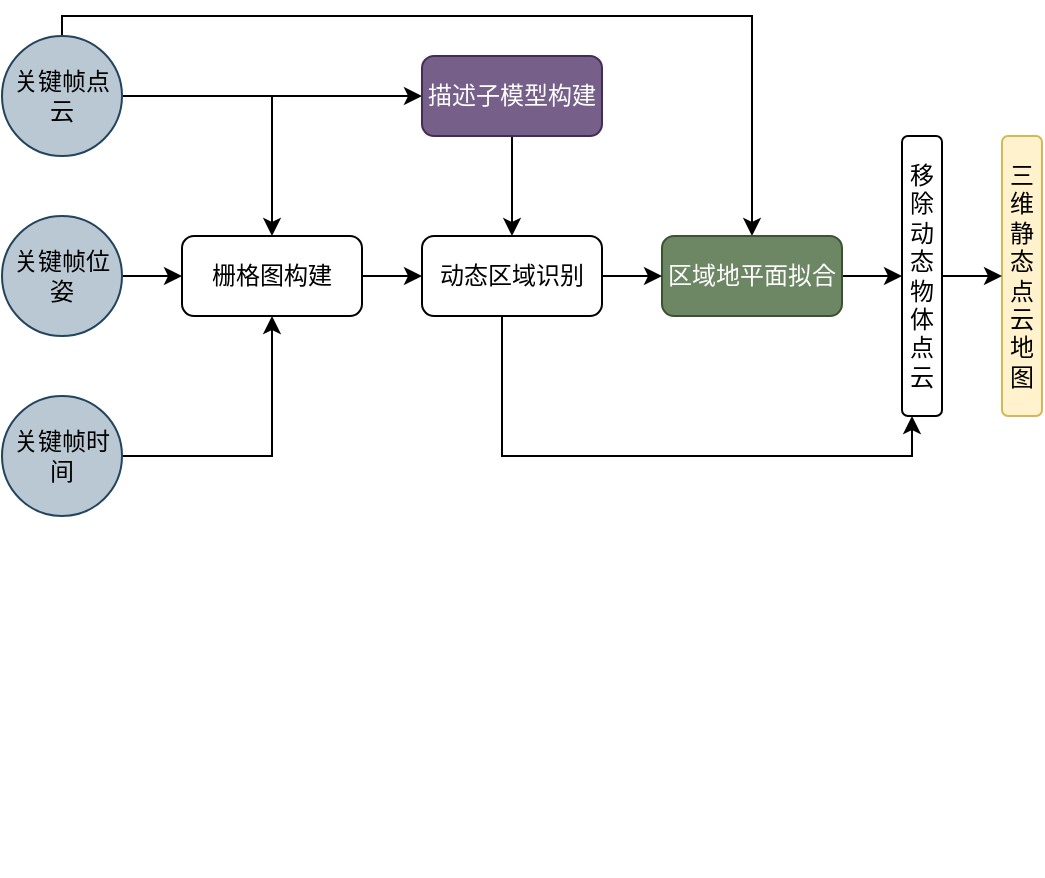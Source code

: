 <mxfile version="21.0.8" type="github">
  <diagram name="第 1 页" id="np9ylYSEgCcjItwMwyFh">
    <mxGraphModel dx="1195" dy="663" grid="0" gridSize="10" guides="1" tooltips="1" connect="1" arrows="1" fold="1" page="1" pageScale="1" pageWidth="827" pageHeight="1169" math="0" shadow="0">
      <root>
        <mxCell id="0" />
        <mxCell id="1" parent="0" />
        <mxCell id="5_tiHbaoTRnMNyBQFw8H-37" value="" style="edgeStyle=orthogonalEdgeStyle;rounded=0;orthogonalLoop=1;jettySize=auto;html=1;" edge="1" parent="1" source="5_tiHbaoTRnMNyBQFw8H-1" target="5_tiHbaoTRnMNyBQFw8H-18">
          <mxGeometry relative="1" as="geometry" />
        </mxCell>
        <mxCell id="5_tiHbaoTRnMNyBQFw8H-1" value="关键帧位姿" style="ellipse;whiteSpace=wrap;html=1;aspect=fixed;fillColor=#bac8d3;fontFamily=Tahoma;strokeColor=#23445d;" vertex="1" parent="1">
          <mxGeometry x="70" y="240" width="60" height="60" as="geometry" />
        </mxCell>
        <mxCell id="5_tiHbaoTRnMNyBQFw8H-31" style="edgeStyle=orthogonalEdgeStyle;rounded=0;orthogonalLoop=1;jettySize=auto;html=1;entryX=0.5;entryY=0;entryDx=0;entryDy=0;" edge="1" parent="1" source="5_tiHbaoTRnMNyBQFw8H-6" target="5_tiHbaoTRnMNyBQFw8H-12">
          <mxGeometry relative="1" as="geometry">
            <Array as="points">
              <mxPoint x="100" y="140" />
              <mxPoint x="445" y="140" />
            </Array>
          </mxGeometry>
        </mxCell>
        <mxCell id="5_tiHbaoTRnMNyBQFw8H-36" value="" style="edgeStyle=orthogonalEdgeStyle;rounded=0;orthogonalLoop=1;jettySize=auto;html=1;" edge="1" parent="1" source="5_tiHbaoTRnMNyBQFw8H-6" target="5_tiHbaoTRnMNyBQFw8H-17">
          <mxGeometry relative="1" as="geometry" />
        </mxCell>
        <mxCell id="5_tiHbaoTRnMNyBQFw8H-43" style="edgeStyle=orthogonalEdgeStyle;rounded=0;orthogonalLoop=1;jettySize=auto;html=1;entryX=0.5;entryY=0;entryDx=0;entryDy=0;" edge="1" parent="1" source="5_tiHbaoTRnMNyBQFw8H-6" target="5_tiHbaoTRnMNyBQFw8H-18">
          <mxGeometry relative="1" as="geometry" />
        </mxCell>
        <mxCell id="5_tiHbaoTRnMNyBQFw8H-6" value="关键帧点云" style="ellipse;whiteSpace=wrap;html=1;aspect=fixed;fillColor=#bac8d3;fontFamily=Tahoma;strokeColor=#23445d;" vertex="1" parent="1">
          <mxGeometry x="70" y="150" width="60" height="60" as="geometry" />
        </mxCell>
        <mxCell id="5_tiHbaoTRnMNyBQFw8H-41" style="edgeStyle=orthogonalEdgeStyle;rounded=0;orthogonalLoop=1;jettySize=auto;html=1;entryX=0.5;entryY=1;entryDx=0;entryDy=0;" edge="1" parent="1" source="5_tiHbaoTRnMNyBQFw8H-7" target="5_tiHbaoTRnMNyBQFw8H-18">
          <mxGeometry relative="1" as="geometry" />
        </mxCell>
        <mxCell id="5_tiHbaoTRnMNyBQFw8H-7" value="关键帧时间" style="ellipse;whiteSpace=wrap;html=1;aspect=fixed;fillColor=#bac8d3;fontFamily=Tahoma;strokeColor=#23445d;" vertex="1" parent="1">
          <mxGeometry x="70" y="330" width="60" height="60" as="geometry" />
        </mxCell>
        <mxCell id="5_tiHbaoTRnMNyBQFw8H-11" value="三维静态点云地图" style="rounded=1;whiteSpace=wrap;html=1;fontFamily=Tahoma;fillColor=#fff2cc;strokeColor=#d6b656;" vertex="1" parent="1">
          <mxGeometry x="570" y="200" width="20" height="140" as="geometry" />
        </mxCell>
        <mxCell id="5_tiHbaoTRnMNyBQFw8H-29" value="" style="edgeStyle=orthogonalEdgeStyle;rounded=0;orthogonalLoop=1;jettySize=auto;html=1;" edge="1" parent="1" source="5_tiHbaoTRnMNyBQFw8H-12" target="5_tiHbaoTRnMNyBQFw8H-20">
          <mxGeometry relative="1" as="geometry" />
        </mxCell>
        <mxCell id="5_tiHbaoTRnMNyBQFw8H-12" value="区域地平面拟合" style="rounded=1;whiteSpace=wrap;html=1;fontFamily=Tahoma;fillColor=#6d8764;fontColor=#ffffff;strokeColor=#3A5431;" vertex="1" parent="1">
          <mxGeometry x="400" y="250" width="90" height="40" as="geometry" />
        </mxCell>
        <mxCell id="5_tiHbaoTRnMNyBQFw8H-15" value="&lt;div data-processon-v=&quot;{&amp;quot;list&amp;quot;:[{&amp;quot;parent&amp;quot;:&amp;quot;&amp;quot;,&amp;quot;link&amp;quot;:&amp;quot;&amp;quot;,&amp;quot;shapeStyle&amp;quot;:{&amp;quot;alpha&amp;quot;:1},&amp;quot;textBlock&amp;quot;:[{&amp;quot;position&amp;quot;:{&amp;quot;w&amp;quot;:&amp;quot;w-20&amp;quot;,&amp;quot;h&amp;quot;:&amp;quot;h&amp;quot;,&amp;quot;x&amp;quot;:10,&amp;quot;y&amp;quot;:0},&amp;quot;text&amp;quot;:&amp;quot;关键帧点云&amp;quot;}],&amp;quot;anchors&amp;quot;:[{&amp;quot;x&amp;quot;:&amp;quot;w/2&amp;quot;,&amp;quot;y&amp;quot;:&amp;quot;0&amp;quot;},{&amp;quot;x&amp;quot;:&amp;quot;w/2&amp;quot;,&amp;quot;y&amp;quot;:&amp;quot;h&amp;quot;},{&amp;quot;x&amp;quot;:&amp;quot;0&amp;quot;,&amp;quot;y&amp;quot;:&amp;quot;h/2&amp;quot;},{&amp;quot;x&amp;quot;:&amp;quot;w&amp;quot;,&amp;quot;y&amp;quot;:&amp;quot;h/2&amp;quot;}],&amp;quot;fontStyle&amp;quot;:{&amp;quot;color&amp;quot;:&amp;quot;33,33,33&amp;quot;},&amp;quot;dataAttributes&amp;quot;:[{&amp;quot;name&amp;quot;:&amp;quot;序号&amp;quot;,&amp;quot;id&amp;quot;:&amp;quot;WbGneogPtD269022&amp;quot;,&amp;quot;category&amp;quot;:&amp;quot;default&amp;quot;,&amp;quot;type&amp;quot;:&amp;quot;number&amp;quot;,&amp;quot;value&amp;quot;:&amp;quot;&amp;quot;},{&amp;quot;name&amp;quot;:&amp;quot;名称&amp;quot;,&amp;quot;id&amp;quot;:&amp;quot;pYLETVvyvk810339&amp;quot;,&amp;quot;category&amp;quot;:&amp;quot;default&amp;quot;,&amp;quot;type&amp;quot;:&amp;quot;string&amp;quot;,&amp;quot;value&amp;quot;:&amp;quot;&amp;quot;},{&amp;quot;name&amp;quot;:&amp;quot;所有者&amp;quot;,&amp;quot;id&amp;quot;:&amp;quot;ycEeWShMAY511303&amp;quot;,&amp;quot;category&amp;quot;:&amp;quot;default&amp;quot;,&amp;quot;type&amp;quot;:&amp;quot;string&amp;quot;,&amp;quot;value&amp;quot;:&amp;quot;&amp;quot;},{&amp;quot;name&amp;quot;:&amp;quot;连接&amp;quot;,&amp;quot;id&amp;quot;:&amp;quot;hBJHStNLsW426431&amp;quot;,&amp;quot;category&amp;quot;:&amp;quot;default&amp;quot;,&amp;quot;type&amp;quot;:&amp;quot;link&amp;quot;,&amp;quot;value&amp;quot;:&amp;quot;&amp;quot;},{&amp;quot;name&amp;quot;:&amp;quot;便笺&amp;quot;,&amp;quot;id&amp;quot;:&amp;quot;EGMqItFVrx682388&amp;quot;,&amp;quot;category&amp;quot;:&amp;quot;default&amp;quot;,&amp;quot;type&amp;quot;:&amp;quot;string&amp;quot;,&amp;quot;value&amp;quot;:&amp;quot;&amp;quot;},{&amp;quot;name&amp;quot;:&amp;quot;成本&amp;quot;,&amp;quot;id&amp;quot;:&amp;quot;vhezSmYPwj245101&amp;quot;,&amp;quot;category&amp;quot;:&amp;quot;default&amp;quot;,&amp;quot;type&amp;quot;:&amp;quot;number&amp;quot;,&amp;quot;value&amp;quot;:&amp;quot;&amp;quot;},{&amp;quot;name&amp;quot;:&amp;quot;时间&amp;quot;,&amp;quot;id&amp;quot;:&amp;quot;VqpkiRZbzq307465&amp;quot;,&amp;quot;category&amp;quot;:&amp;quot;default&amp;quot;,&amp;quot;type&amp;quot;:&amp;quot;number&amp;quot;,&amp;quot;value&amp;quot;:&amp;quot;&amp;quot;},{&amp;quot;name&amp;quot;:&amp;quot;部门&amp;quot;,&amp;quot;id&amp;quot;:&amp;quot;DVqjNkYbbj005844&amp;quot;,&amp;quot;category&amp;quot;:&amp;quot;default&amp;quot;,&amp;quot;type&amp;quot;:&amp;quot;string&amp;quot;,&amp;quot;value&amp;quot;:&amp;quot;&amp;quot;},{&amp;quot;name&amp;quot;:&amp;quot;输入&amp;quot;,&amp;quot;id&amp;quot;:&amp;quot;QKeMGFplGY472978&amp;quot;,&amp;quot;category&amp;quot;:&amp;quot;default&amp;quot;,&amp;quot;type&amp;quot;:&amp;quot;string&amp;quot;,&amp;quot;value&amp;quot;:&amp;quot;&amp;quot;},{&amp;quot;name&amp;quot;:&amp;quot;输出&amp;quot;,&amp;quot;id&amp;quot;:&amp;quot;KhAprFxZMM976021&amp;quot;,&amp;quot;category&amp;quot;:&amp;quot;default&amp;quot;,&amp;quot;type&amp;quot;:&amp;quot;string&amp;quot;,&amp;quot;value&amp;quot;:&amp;quot;&amp;quot;},{&amp;quot;name&amp;quot;:&amp;quot;风险&amp;quot;,&amp;quot;id&amp;quot;:&amp;quot;cRpPorZqQw131963&amp;quot;,&amp;quot;category&amp;quot;:&amp;quot;default&amp;quot;,&amp;quot;type&amp;quot;:&amp;quot;string&amp;quot;,&amp;quot;value&amp;quot;:&amp;quot;&amp;quot;},{&amp;quot;name&amp;quot;:&amp;quot;备注&amp;quot;,&amp;quot;id&amp;quot;:&amp;quot;bTrvqBlnoW994187&amp;quot;,&amp;quot;category&amp;quot;:&amp;quot;default&amp;quot;,&amp;quot;type&amp;quot;:&amp;quot;string&amp;quot;,&amp;quot;value&amp;quot;:&amp;quot;&amp;quot;}],&amp;quot;props&amp;quot;:{&amp;quot;zindex&amp;quot;:196,&amp;quot;w&amp;quot;:101.958,&amp;quot;x&amp;quot;:921.263,&amp;quot;h&amp;quot;:39.233,&amp;quot;y&amp;quot;:1206.575,&amp;quot;angle&amp;quot;:0},&amp;quot;path&amp;quot;:[{&amp;quot;actions&amp;quot;:[{&amp;quot;x&amp;quot;:&amp;quot;0&amp;quot;,&amp;quot;action&amp;quot;:&amp;quot;move&amp;quot;,&amp;quot;y&amp;quot;:&amp;quot;0&amp;quot;},{&amp;quot;x&amp;quot;:&amp;quot;w&amp;quot;,&amp;quot;action&amp;quot;:&amp;quot;line&amp;quot;,&amp;quot;y&amp;quot;:&amp;quot;0&amp;quot;},{&amp;quot;x&amp;quot;:&amp;quot;w&amp;quot;,&amp;quot;action&amp;quot;:&amp;quot;line&amp;quot;,&amp;quot;y&amp;quot;:&amp;quot;h&amp;quot;},{&amp;quot;x&amp;quot;:&amp;quot;0&amp;quot;,&amp;quot;action&amp;quot;:&amp;quot;line&amp;quot;,&amp;quot;y&amp;quot;:&amp;quot;h&amp;quot;},{&amp;quot;action&amp;quot;:&amp;quot;close&amp;quot;}]}],&amp;quot;lineStyle&amp;quot;:{},&amp;quot;children&amp;quot;:[],&amp;quot;resizeDir&amp;quot;:[&amp;quot;tl&amp;quot;,&amp;quot;tr&amp;quot;,&amp;quot;br&amp;quot;,&amp;quot;bl&amp;quot;],&amp;quot;name&amp;quot;:&amp;quot;process&amp;quot;,&amp;quot;fillStyle&amp;quot;:{},&amp;quot;attribute&amp;quot;:{&amp;quot;container&amp;quot;:false,&amp;quot;rotatable&amp;quot;:true,&amp;quot;visible&amp;quot;:true,&amp;quot;collapsable&amp;quot;:false,&amp;quot;collapsed&amp;quot;:false,&amp;quot;linkable&amp;quot;:true,&amp;quot;markerOffset&amp;quot;:5},&amp;quot;id&amp;quot;:&amp;quot;hXEpCicZCC312153&amp;quot;,&amp;quot;category&amp;quot;:&amp;quot;flow&amp;quot;,&amp;quot;locked&amp;quot;:false,&amp;quot;group&amp;quot;:&amp;quot;&amp;quot;},{&amp;quot;parent&amp;quot;:&amp;quot;&amp;quot;,&amp;quot;link&amp;quot;:&amp;quot;&amp;quot;,&amp;quot;shapeStyle&amp;quot;:{&amp;quot;alpha&amp;quot;:1},&amp;quot;textBlock&amp;quot;:[{&amp;quot;position&amp;quot;:{&amp;quot;w&amp;quot;:&amp;quot;w-20&amp;quot;,&amp;quot;h&amp;quot;:&amp;quot;h&amp;quot;,&amp;quot;x&amp;quot;:10,&amp;quot;y&amp;quot;:0},&amp;quot;text&amp;quot;:&amp;quot;关键帧时间戳&lt;br&gt;&amp;quot;}],&amp;quot;anchors&amp;quot;:[{&amp;quot;x&amp;quot;:&amp;quot;w/2&amp;quot;,&amp;quot;y&amp;quot;:&amp;quot;0&amp;quot;},{&amp;quot;x&amp;quot;:&amp;quot;w/2&amp;quot;,&amp;quot;y&amp;quot;:&amp;quot;h&amp;quot;},{&amp;quot;x&amp;quot;:&amp;quot;0&amp;quot;,&amp;quot;y&amp;quot;:&amp;quot;h/2&amp;quot;},{&amp;quot;x&amp;quot;:&amp;quot;w&amp;quot;,&amp;quot;y&amp;quot;:&amp;quot;h/2&amp;quot;}],&amp;quot;fontStyle&amp;quot;:{&amp;quot;color&amp;quot;:&amp;quot;33,33,33&amp;quot;},&amp;quot;dataAttributes&amp;quot;:[{&amp;quot;name&amp;quot;:&amp;quot;序号&amp;quot;,&amp;quot;id&amp;quot;:&amp;quot;zvNOgqHvhM738080&amp;quot;,&amp;quot;category&amp;quot;:&amp;quot;default&amp;quot;,&amp;quot;type&amp;quot;:&amp;quot;number&amp;quot;,&amp;quot;value&amp;quot;:&amp;quot;&amp;quot;},{&amp;quot;name&amp;quot;:&amp;quot;名称&amp;quot;,&amp;quot;id&amp;quot;:&amp;quot;MYBEntyAff884234&amp;quot;,&amp;quot;category&amp;quot;:&amp;quot;default&amp;quot;,&amp;quot;type&amp;quot;:&amp;quot;string&amp;quot;,&amp;quot;value&amp;quot;:&amp;quot;&amp;quot;},{&amp;quot;name&amp;quot;:&amp;quot;所有者&amp;quot;,&amp;quot;id&amp;quot;:&amp;quot;idwcFZNimj886097&amp;quot;,&amp;quot;category&amp;quot;:&amp;quot;default&amp;quot;,&amp;quot;type&amp;quot;:&amp;quot;string&amp;quot;,&amp;quot;value&amp;quot;:&amp;quot;&amp;quot;},{&amp;quot;name&amp;quot;:&amp;quot;连接&amp;quot;,&amp;quot;id&amp;quot;:&amp;quot;AZBGRkPdcF728635&amp;quot;,&amp;quot;category&amp;quot;:&amp;quot;default&amp;quot;,&amp;quot;type&amp;quot;:&amp;quot;link&amp;quot;,&amp;quot;value&amp;quot;:&amp;quot;&amp;quot;},{&amp;quot;name&amp;quot;:&amp;quot;便笺&amp;quot;,&amp;quot;id&amp;quot;:&amp;quot;QJTzYgEOSm572940&amp;quot;,&amp;quot;category&amp;quot;:&amp;quot;default&amp;quot;,&amp;quot;type&amp;quot;:&amp;quot;string&amp;quot;,&amp;quot;value&amp;quot;:&amp;quot;&amp;quot;},{&amp;quot;name&amp;quot;:&amp;quot;成本&amp;quot;,&amp;quot;id&amp;quot;:&amp;quot;EnXrNmpjbD890251&amp;quot;,&amp;quot;category&amp;quot;:&amp;quot;default&amp;quot;,&amp;quot;type&amp;quot;:&amp;quot;number&amp;quot;,&amp;quot;value&amp;quot;:&amp;quot;&amp;quot;},{&amp;quot;name&amp;quot;:&amp;quot;时间&amp;quot;,&amp;quot;id&amp;quot;:&amp;quot;VaMAWFxCpK910481&amp;quot;,&amp;quot;category&amp;quot;:&amp;quot;default&amp;quot;,&amp;quot;type&amp;quot;:&amp;quot;number&amp;quot;,&amp;quot;value&amp;quot;:&amp;quot;&amp;quot;},{&amp;quot;name&amp;quot;:&amp;quot;部门&amp;quot;,&amp;quot;id&amp;quot;:&amp;quot;jzEqwacBFy859985&amp;quot;,&amp;quot;category&amp;quot;:&amp;quot;default&amp;quot;,&amp;quot;type&amp;quot;:&amp;quot;string&amp;quot;,&amp;quot;value&amp;quot;:&amp;quot;&amp;quot;},{&amp;quot;name&amp;quot;:&amp;quot;输入&amp;quot;,&amp;quot;id&amp;quot;:&amp;quot;vAfLlCHppQ081372&amp;quot;,&amp;quot;category&amp;quot;:&amp;quot;default&amp;quot;,&amp;quot;type&amp;quot;:&amp;quot;string&amp;quot;,&amp;quot;value&amp;quot;:&amp;quot;&amp;quot;},{&amp;quot;name&amp;quot;:&amp;quot;输出&amp;quot;,&amp;quot;id&amp;quot;:&amp;quot;IFIxqTdsYR706361&amp;quot;,&amp;quot;category&amp;quot;:&amp;quot;default&amp;quot;,&amp;quot;type&amp;quot;:&amp;quot;string&amp;quot;,&amp;quot;value&amp;quot;:&amp;quot;&amp;quot;},{&amp;quot;name&amp;quot;:&amp;quot;风险&amp;quot;,&amp;quot;id&amp;quot;:&amp;quot;eXETFVcJCL411941&amp;quot;,&amp;quot;category&amp;quot;:&amp;quot;default&amp;quot;,&amp;quot;type&amp;quot;:&amp;quot;string&amp;quot;,&amp;quot;value&amp;quot;:&amp;quot;&amp;quot;},{&amp;quot;name&amp;quot;:&amp;quot;备注&amp;quot;,&amp;quot;id&amp;quot;:&amp;quot;lGcUhTshKS911561&amp;quot;,&amp;quot;category&amp;quot;:&amp;quot;default&amp;quot;,&amp;quot;type&amp;quot;:&amp;quot;string&amp;quot;,&amp;quot;value&amp;quot;:&amp;quot;&amp;quot;}],&amp;quot;props&amp;quot;:{&amp;quot;zindex&amp;quot;:197,&amp;quot;w&amp;quot;:102.458,&amp;quot;x&amp;quot;:921.013,&amp;quot;h&amp;quot;:39.133,&amp;quot;y&amp;quot;:1376.792,&amp;quot;angle&amp;quot;:0},&amp;quot;path&amp;quot;:[{&amp;quot;actions&amp;quot;:[{&amp;quot;x&amp;quot;:&amp;quot;0&amp;quot;,&amp;quot;action&amp;quot;:&amp;quot;move&amp;quot;,&amp;quot;y&amp;quot;:&amp;quot;0&amp;quot;},{&amp;quot;x&amp;quot;:&amp;quot;w&amp;quot;,&amp;quot;action&amp;quot;:&amp;quot;line&amp;quot;,&amp;quot;y&amp;quot;:&amp;quot;0&amp;quot;},{&amp;quot;x&amp;quot;:&amp;quot;w&amp;quot;,&amp;quot;action&amp;quot;:&amp;quot;line&amp;quot;,&amp;quot;y&amp;quot;:&amp;quot;h&amp;quot;},{&amp;quot;x&amp;quot;:&amp;quot;0&amp;quot;,&amp;quot;action&amp;quot;:&amp;quot;line&amp;quot;,&amp;quot;y&amp;quot;:&amp;quot;h&amp;quot;},{&amp;quot;action&amp;quot;:&amp;quot;close&amp;quot;}]}],&amp;quot;lineStyle&amp;quot;:{},&amp;quot;children&amp;quot;:[],&amp;quot;resizeDir&amp;quot;:[&amp;quot;tl&amp;quot;,&amp;quot;tr&amp;quot;,&amp;quot;br&amp;quot;,&amp;quot;bl&amp;quot;],&amp;quot;name&amp;quot;:&amp;quot;process&amp;quot;,&amp;quot;fillStyle&amp;quot;:{},&amp;quot;attribute&amp;quot;:{&amp;quot;container&amp;quot;:false,&amp;quot;rotatable&amp;quot;:true,&amp;quot;visible&amp;quot;:true,&amp;quot;collapsable&amp;quot;:false,&amp;quot;collapsed&amp;quot;:false,&amp;quot;linkable&amp;quot;:true,&amp;quot;markerOffset&amp;quot;:5},&amp;quot;id&amp;quot;:&amp;quot;dtqrWWBxXt274741&amp;quot;,&amp;quot;category&amp;quot;:&amp;quot;flow&amp;quot;,&amp;quot;locked&amp;quot;:false,&amp;quot;group&amp;quot;:&amp;quot;&amp;quot;},{&amp;quot;parent&amp;quot;:&amp;quot;&amp;quot;,&amp;quot;link&amp;quot;:&amp;quot;&amp;quot;,&amp;quot;shapeStyle&amp;quot;:{&amp;quot;alpha&amp;quot;:1},&amp;quot;textBlock&amp;quot;:[{&amp;quot;position&amp;quot;:{&amp;quot;w&amp;quot;:&amp;quot;w-20&amp;quot;,&amp;quot;h&amp;quot;:&amp;quot;h&amp;quot;,&amp;quot;x&amp;quot;:10,&amp;quot;y&amp;quot;:0},&amp;quot;text&amp;quot;:&amp;quot;关键帧位姿&lt;br&gt;&amp;quot;}],&amp;quot;anchors&amp;quot;:[{&amp;quot;x&amp;quot;:&amp;quot;w/2&amp;quot;,&amp;quot;y&amp;quot;:&amp;quot;0&amp;quot;},{&amp;quot;x&amp;quot;:&amp;quot;w/2&amp;quot;,&amp;quot;y&amp;quot;:&amp;quot;h&amp;quot;},{&amp;quot;x&amp;quot;:&amp;quot;0&amp;quot;,&amp;quot;y&amp;quot;:&amp;quot;h/2&amp;quot;},{&amp;quot;x&amp;quot;:&amp;quot;w&amp;quot;,&amp;quot;y&amp;quot;:&amp;quot;h/2&amp;quot;}],&amp;quot;fontStyle&amp;quot;:{&amp;quot;color&amp;quot;:&amp;quot;33,33,33&amp;quot;},&amp;quot;dataAttributes&amp;quot;:[{&amp;quot;name&amp;quot;:&amp;quot;序号&amp;quot;,&amp;quot;id&amp;quot;:&amp;quot;xTOQjaTWfU349485&amp;quot;,&amp;quot;category&amp;quot;:&amp;quot;default&amp;quot;,&amp;quot;type&amp;quot;:&amp;quot;number&amp;quot;,&amp;quot;value&amp;quot;:&amp;quot;&amp;quot;},{&amp;quot;name&amp;quot;:&amp;quot;名称&amp;quot;,&amp;quot;id&amp;quot;:&amp;quot;zguJErPCvI930492&amp;quot;,&amp;quot;category&amp;quot;:&amp;quot;default&amp;quot;,&amp;quot;type&amp;quot;:&amp;quot;string&amp;quot;,&amp;quot;value&amp;quot;:&amp;quot;&amp;quot;},{&amp;quot;name&amp;quot;:&amp;quot;所有者&amp;quot;,&amp;quot;id&amp;quot;:&amp;quot;BsVUJPLqrT224240&amp;quot;,&amp;quot;category&amp;quot;:&amp;quot;default&amp;quot;,&amp;quot;type&amp;quot;:&amp;quot;string&amp;quot;,&amp;quot;value&amp;quot;:&amp;quot;&amp;quot;},{&amp;quot;name&amp;quot;:&amp;quot;连接&amp;quot;,&amp;quot;id&amp;quot;:&amp;quot;QcOjPAWEKH555437&amp;quot;,&amp;quot;category&amp;quot;:&amp;quot;default&amp;quot;,&amp;quot;type&amp;quot;:&amp;quot;link&amp;quot;,&amp;quot;value&amp;quot;:&amp;quot;&amp;quot;},{&amp;quot;name&amp;quot;:&amp;quot;便笺&amp;quot;,&amp;quot;id&amp;quot;:&amp;quot;uhBqfZxsrp993782&amp;quot;,&amp;quot;category&amp;quot;:&amp;quot;default&amp;quot;,&amp;quot;type&amp;quot;:&amp;quot;string&amp;quot;,&amp;quot;value&amp;quot;:&amp;quot;&amp;quot;},{&amp;quot;name&amp;quot;:&amp;quot;成本&amp;quot;,&amp;quot;id&amp;quot;:&amp;quot;RUkTGPnenL351122&amp;quot;,&amp;quot;category&amp;quot;:&amp;quot;default&amp;quot;,&amp;quot;type&amp;quot;:&amp;quot;number&amp;quot;,&amp;quot;value&amp;quot;:&amp;quot;&amp;quot;},{&amp;quot;name&amp;quot;:&amp;quot;时间&amp;quot;,&amp;quot;id&amp;quot;:&amp;quot;hvSoJAopTC278382&amp;quot;,&amp;quot;category&amp;quot;:&amp;quot;default&amp;quot;,&amp;quot;type&amp;quot;:&amp;quot;number&amp;quot;,&amp;quot;value&amp;quot;:&amp;quot;&amp;quot;},{&amp;quot;name&amp;quot;:&amp;quot;部门&amp;quot;,&amp;quot;id&amp;quot;:&amp;quot;BeJMHwGwtv079912&amp;quot;,&amp;quot;category&amp;quot;:&amp;quot;default&amp;quot;,&amp;quot;type&amp;quot;:&amp;quot;string&amp;quot;,&amp;quot;value&amp;quot;:&amp;quot;&amp;quot;},{&amp;quot;name&amp;quot;:&amp;quot;输入&amp;quot;,&amp;quot;id&amp;quot;:&amp;quot;nmOdgMEpbA324359&amp;quot;,&amp;quot;category&amp;quot;:&amp;quot;default&amp;quot;,&amp;quot;type&amp;quot;:&amp;quot;string&amp;quot;,&amp;quot;value&amp;quot;:&amp;quot;&amp;quot;},{&amp;quot;name&amp;quot;:&amp;quot;输出&amp;quot;,&amp;quot;id&amp;quot;:&amp;quot;piaglVUnAq987082&amp;quot;,&amp;quot;category&amp;quot;:&amp;quot;default&amp;quot;,&amp;quot;type&amp;quot;:&amp;quot;string&amp;quot;,&amp;quot;value&amp;quot;:&amp;quot;&amp;quot;},{&amp;quot;name&amp;quot;:&amp;quot;风险&amp;quot;,&amp;quot;id&amp;quot;:&amp;quot;mNHWvOGdlN858166&amp;quot;,&amp;quot;category&amp;quot;:&amp;quot;default&amp;quot;,&amp;quot;type&amp;quot;:&amp;quot;string&amp;quot;,&amp;quot;value&amp;quot;:&amp;quot;&amp;quot;},{&amp;quot;name&amp;quot;:&amp;quot;备注&amp;quot;,&amp;quot;id&amp;quot;:&amp;quot;KVLqaTIJBc597865&amp;quot;,&amp;quot;category&amp;quot;:&amp;quot;default&amp;quot;,&amp;quot;type&amp;quot;:&amp;quot;string&amp;quot;,&amp;quot;value&amp;quot;:&amp;quot;&amp;quot;}],&amp;quot;props&amp;quot;:{&amp;quot;zindex&amp;quot;:198,&amp;quot;w&amp;quot;:102.458,&amp;quot;x&amp;quot;:921.013,&amp;quot;h&amp;quot;:39.015,&amp;quot;y&amp;quot;:1291.792,&amp;quot;angle&amp;quot;:0},&amp;quot;path&amp;quot;:[{&amp;quot;actions&amp;quot;:[{&amp;quot;x&amp;quot;:&amp;quot;0&amp;quot;,&amp;quot;action&amp;quot;:&amp;quot;move&amp;quot;,&amp;quot;y&amp;quot;:&amp;quot;0&amp;quot;},{&amp;quot;x&amp;quot;:&amp;quot;w&amp;quot;,&amp;quot;action&amp;quot;:&amp;quot;line&amp;quot;,&amp;quot;y&amp;quot;:&amp;quot;0&amp;quot;},{&amp;quot;x&amp;quot;:&amp;quot;w&amp;quot;,&amp;quot;action&amp;quot;:&amp;quot;line&amp;quot;,&amp;quot;y&amp;quot;:&amp;quot;h&amp;quot;},{&amp;quot;x&amp;quot;:&amp;quot;0&amp;quot;,&amp;quot;action&amp;quot;:&amp;quot;line&amp;quot;,&amp;quot;y&amp;quot;:&amp;quot;h&amp;quot;},{&amp;quot;action&amp;quot;:&amp;quot;close&amp;quot;}]}],&amp;quot;lineStyle&amp;quot;:{},&amp;quot;children&amp;quot;:[],&amp;quot;resizeDir&amp;quot;:[&amp;quot;tl&amp;quot;,&amp;quot;tr&amp;quot;,&amp;quot;br&amp;quot;,&amp;quot;bl&amp;quot;],&amp;quot;name&amp;quot;:&amp;quot;process&amp;quot;,&amp;quot;fillStyle&amp;quot;:{},&amp;quot;attribute&amp;quot;:{&amp;quot;container&amp;quot;:false,&amp;quot;rotatable&amp;quot;:true,&amp;quot;visible&amp;quot;:true,&amp;quot;collapsable&amp;quot;:false,&amp;quot;collapsed&amp;quot;:false,&amp;quot;linkable&amp;quot;:true,&amp;quot;markerOffset&amp;quot;:5},&amp;quot;id&amp;quot;:&amp;quot;qXaQmcpQKQ306463&amp;quot;,&amp;quot;category&amp;quot;:&amp;quot;flow&amp;quot;,&amp;quot;locked&amp;quot;:false,&amp;quot;group&amp;quot;:&amp;quot;&amp;quot;},{&amp;quot;parent&amp;quot;:&amp;quot;&amp;quot;,&amp;quot;link&amp;quot;:&amp;quot;&amp;quot;,&amp;quot;shapeStyle&amp;quot;:{&amp;quot;alpha&amp;quot;:1},&amp;quot;textBlock&amp;quot;:[{&amp;quot;position&amp;quot;:{&amp;quot;w&amp;quot;:&amp;quot;w-20&amp;quot;,&amp;quot;h&amp;quot;:&amp;quot;h&amp;quot;,&amp;quot;x&amp;quot;:10,&amp;quot;y&amp;quot;:0},&amp;quot;text&amp;quot;:&amp;quot;栅格图构建&lt;br&gt;&amp;quot;}],&amp;quot;anchors&amp;quot;:[{&amp;quot;x&amp;quot;:&amp;quot;w/2&amp;quot;,&amp;quot;y&amp;quot;:&amp;quot;0&amp;quot;},{&amp;quot;x&amp;quot;:&amp;quot;w/2&amp;quot;,&amp;quot;y&amp;quot;:&amp;quot;h&amp;quot;},{&amp;quot;x&amp;quot;:&amp;quot;0&amp;quot;,&amp;quot;y&amp;quot;:&amp;quot;h/2&amp;quot;},{&amp;quot;x&amp;quot;:&amp;quot;w&amp;quot;,&amp;quot;y&amp;quot;:&amp;quot;h/2&amp;quot;}],&amp;quot;fontStyle&amp;quot;:{&amp;quot;color&amp;quot;:&amp;quot;33,33,33&amp;quot;},&amp;quot;dataAttributes&amp;quot;:[{&amp;quot;name&amp;quot;:&amp;quot;序号&amp;quot;,&amp;quot;id&amp;quot;:&amp;quot;igYjDtoarJ329569&amp;quot;,&amp;quot;category&amp;quot;:&amp;quot;default&amp;quot;,&amp;quot;type&amp;quot;:&amp;quot;number&amp;quot;,&amp;quot;value&amp;quot;:&amp;quot;&amp;quot;},{&amp;quot;name&amp;quot;:&amp;quot;名称&amp;quot;,&amp;quot;id&amp;quot;:&amp;quot;VbZXnvRxIf349674&amp;quot;,&amp;quot;category&amp;quot;:&amp;quot;default&amp;quot;,&amp;quot;type&amp;quot;:&amp;quot;string&amp;quot;,&amp;quot;value&amp;quot;:&amp;quot;&amp;quot;},{&amp;quot;name&amp;quot;:&amp;quot;所有者&amp;quot;,&amp;quot;id&amp;quot;:&amp;quot;yyvdPwZAgZ424892&amp;quot;,&amp;quot;category&amp;quot;:&amp;quot;default&amp;quot;,&amp;quot;type&amp;quot;:&amp;quot;string&amp;quot;,&amp;quot;value&amp;quot;:&amp;quot;&amp;quot;},{&amp;quot;name&amp;quot;:&amp;quot;连接&amp;quot;,&amp;quot;id&amp;quot;:&amp;quot;ZlwnZfFktY417335&amp;quot;,&amp;quot;category&amp;quot;:&amp;quot;default&amp;quot;,&amp;quot;type&amp;quot;:&amp;quot;link&amp;quot;,&amp;quot;value&amp;quot;:&amp;quot;&amp;quot;},{&amp;quot;name&amp;quot;:&amp;quot;便笺&amp;quot;,&amp;quot;id&amp;quot;:&amp;quot;JMLszMPFwo926895&amp;quot;,&amp;quot;category&amp;quot;:&amp;quot;default&amp;quot;,&amp;quot;type&amp;quot;:&amp;quot;string&amp;quot;,&amp;quot;value&amp;quot;:&amp;quot;&amp;quot;},{&amp;quot;name&amp;quot;:&amp;quot;成本&amp;quot;,&amp;quot;id&amp;quot;:&amp;quot;iMyGbyKPlu938443&amp;quot;,&amp;quot;category&amp;quot;:&amp;quot;default&amp;quot;,&amp;quot;type&amp;quot;:&amp;quot;number&amp;quot;,&amp;quot;value&amp;quot;:&amp;quot;&amp;quot;},{&amp;quot;name&amp;quot;:&amp;quot;时间&amp;quot;,&amp;quot;id&amp;quot;:&amp;quot;QtVunERjby832795&amp;quot;,&amp;quot;category&amp;quot;:&amp;quot;default&amp;quot;,&amp;quot;type&amp;quot;:&amp;quot;number&amp;quot;,&amp;quot;value&amp;quot;:&amp;quot;&amp;quot;},{&amp;quot;name&amp;quot;:&amp;quot;部门&amp;quot;,&amp;quot;id&amp;quot;:&amp;quot;WGFuEuMtuY381605&amp;quot;,&amp;quot;category&amp;quot;:&amp;quot;default&amp;quot;,&amp;quot;type&amp;quot;:&amp;quot;string&amp;quot;,&amp;quot;value&amp;quot;:&amp;quot;&amp;quot;},{&amp;quot;name&amp;quot;:&amp;quot;输入&amp;quot;,&amp;quot;id&amp;quot;:&amp;quot;lxUeFzxMKl945768&amp;quot;,&amp;quot;category&amp;quot;:&amp;quot;default&amp;quot;,&amp;quot;type&amp;quot;:&amp;quot;string&amp;quot;,&amp;quot;value&amp;quot;:&amp;quot;&amp;quot;},{&amp;quot;name&amp;quot;:&amp;quot;输出&amp;quot;,&amp;quot;id&amp;quot;:&amp;quot;XdOqyjfAmu254049&amp;quot;,&amp;quot;category&amp;quot;:&amp;quot;default&amp;quot;,&amp;quot;type&amp;quot;:&amp;quot;string&amp;quot;,&amp;quot;value&amp;quot;:&amp;quot;&amp;quot;},{&amp;quot;name&amp;quot;:&amp;quot;风险&amp;quot;,&amp;quot;id&amp;quot;:&amp;quot;msXOFAZeon389026&amp;quot;,&amp;quot;category&amp;quot;:&amp;quot;default&amp;quot;,&amp;quot;type&amp;quot;:&amp;quot;string&amp;quot;,&amp;quot;value&amp;quot;:&amp;quot;&amp;quot;},{&amp;quot;name&amp;quot;:&amp;quot;备注&amp;quot;,&amp;quot;id&amp;quot;:&amp;quot;pOFjxhYACP595551&amp;quot;,&amp;quot;category&amp;quot;:&amp;quot;default&amp;quot;,&amp;quot;type&amp;quot;:&amp;quot;string&amp;quot;,&amp;quot;value&amp;quot;:&amp;quot;&amp;quot;}],&amp;quot;props&amp;quot;:{&amp;quot;zindex&amp;quot;:199,&amp;quot;w&amp;quot;:102.261,&amp;quot;x&amp;quot;:1070.154,&amp;quot;h&amp;quot;:38.59,&amp;quot;y&amp;quot;:1291.792,&amp;quot;angle&amp;quot;:0},&amp;quot;path&amp;quot;:[{&amp;quot;actions&amp;quot;:[{&amp;quot;x&amp;quot;:&amp;quot;0&amp;quot;,&amp;quot;action&amp;quot;:&amp;quot;move&amp;quot;,&amp;quot;y&amp;quot;:&amp;quot;0&amp;quot;},{&amp;quot;x&amp;quot;:&amp;quot;w&amp;quot;,&amp;quot;action&amp;quot;:&amp;quot;line&amp;quot;,&amp;quot;y&amp;quot;:&amp;quot;0&amp;quot;},{&amp;quot;x&amp;quot;:&amp;quot;w&amp;quot;,&amp;quot;action&amp;quot;:&amp;quot;line&amp;quot;,&amp;quot;y&amp;quot;:&amp;quot;h&amp;quot;},{&amp;quot;x&amp;quot;:&amp;quot;0&amp;quot;,&amp;quot;action&amp;quot;:&amp;quot;line&amp;quot;,&amp;quot;y&amp;quot;:&amp;quot;h&amp;quot;},{&amp;quot;action&amp;quot;:&amp;quot;close&amp;quot;}]}],&amp;quot;lineStyle&amp;quot;:{},&amp;quot;children&amp;quot;:[],&amp;quot;resizeDir&amp;quot;:[&amp;quot;tl&amp;quot;,&amp;quot;tr&amp;quot;,&amp;quot;br&amp;quot;,&amp;quot;bl&amp;quot;],&amp;quot;name&amp;quot;:&amp;quot;process&amp;quot;,&amp;quot;fillStyle&amp;quot;:{},&amp;quot;attribute&amp;quot;:{&amp;quot;container&amp;quot;:false,&amp;quot;rotatable&amp;quot;:true,&amp;quot;visible&amp;quot;:true,&amp;quot;collapsable&amp;quot;:false,&amp;quot;collapsed&amp;quot;:false,&amp;quot;linkable&amp;quot;:true,&amp;quot;markerOffset&amp;quot;:5},&amp;quot;id&amp;quot;:&amp;quot;brotCzACbP107884&amp;quot;,&amp;quot;category&amp;quot;:&amp;quot;flow&amp;quot;,&amp;quot;locked&amp;quot;:false,&amp;quot;group&amp;quot;:&amp;quot;&amp;quot;},{&amp;quot;parent&amp;quot;:&amp;quot;&amp;quot;,&amp;quot;link&amp;quot;:&amp;quot;&amp;quot;,&amp;quot;shapeStyle&amp;quot;:{&amp;quot;alpha&amp;quot;:1},&amp;quot;textBlock&amp;quot;:[{&amp;quot;position&amp;quot;:{&amp;quot;w&amp;quot;:&amp;quot;w-20&amp;quot;,&amp;quot;h&amp;quot;:&amp;quot;h&amp;quot;,&amp;quot;x&amp;quot;:10,&amp;quot;y&amp;quot;:0},&amp;quot;text&amp;quot;:&amp;quot;移除动态物体点云&lt;br&gt;&amp;quot;}],&amp;quot;anchors&amp;quot;:[{&amp;quot;x&amp;quot;:&amp;quot;w/2&amp;quot;,&amp;quot;y&amp;quot;:&amp;quot;0&amp;quot;},{&amp;quot;x&amp;quot;:&amp;quot;w/2&amp;quot;,&amp;quot;y&amp;quot;:&amp;quot;h&amp;quot;},{&amp;quot;x&amp;quot;:&amp;quot;0&amp;quot;,&amp;quot;y&amp;quot;:&amp;quot;h/2&amp;quot;},{&amp;quot;x&amp;quot;:&amp;quot;w&amp;quot;,&amp;quot;y&amp;quot;:&amp;quot;h/2&amp;quot;}],&amp;quot;fontStyle&amp;quot;:{&amp;quot;color&amp;quot;:&amp;quot;33,33,33&amp;quot;},&amp;quot;dataAttributes&amp;quot;:[{&amp;quot;name&amp;quot;:&amp;quot;序号&amp;quot;,&amp;quot;id&amp;quot;:&amp;quot;kPLbztXnbE216477&amp;quot;,&amp;quot;category&amp;quot;:&amp;quot;default&amp;quot;,&amp;quot;type&amp;quot;:&amp;quot;number&amp;quot;,&amp;quot;value&amp;quot;:&amp;quot;&amp;quot;},{&amp;quot;name&amp;quot;:&amp;quot;名称&amp;quot;,&amp;quot;id&amp;quot;:&amp;quot;mXAkHuyrRi723259&amp;quot;,&amp;quot;category&amp;quot;:&amp;quot;default&amp;quot;,&amp;quot;type&amp;quot;:&amp;quot;string&amp;quot;,&amp;quot;value&amp;quot;:&amp;quot;&amp;quot;},{&amp;quot;name&amp;quot;:&amp;quot;所有者&amp;quot;,&amp;quot;id&amp;quot;:&amp;quot;JmNqydGXPh001300&amp;quot;,&amp;quot;category&amp;quot;:&amp;quot;default&amp;quot;,&amp;quot;type&amp;quot;:&amp;quot;string&amp;quot;,&amp;quot;value&amp;quot;:&amp;quot;&amp;quot;},{&amp;quot;name&amp;quot;:&amp;quot;连接&amp;quot;,&amp;quot;id&amp;quot;:&amp;quot;qaOujUtIyb476721&amp;quot;,&amp;quot;category&amp;quot;:&amp;quot;default&amp;quot;,&amp;quot;type&amp;quot;:&amp;quot;link&amp;quot;,&amp;quot;value&amp;quot;:&amp;quot;&amp;quot;},{&amp;quot;name&amp;quot;:&amp;quot;便笺&amp;quot;,&amp;quot;id&amp;quot;:&amp;quot;NwNqSWquNb638994&amp;quot;,&amp;quot;category&amp;quot;:&amp;quot;default&amp;quot;,&amp;quot;type&amp;quot;:&amp;quot;string&amp;quot;,&amp;quot;value&amp;quot;:&amp;quot;&amp;quot;},{&amp;quot;name&amp;quot;:&amp;quot;成本&amp;quot;,&amp;quot;id&amp;quot;:&amp;quot;hybewUNJIF497789&amp;quot;,&amp;quot;category&amp;quot;:&amp;quot;default&amp;quot;,&amp;quot;type&amp;quot;:&amp;quot;number&amp;quot;,&amp;quot;value&amp;quot;:&amp;quot;&amp;quot;},{&amp;quot;name&amp;quot;:&amp;quot;时间&amp;quot;,&amp;quot;id&amp;quot;:&amp;quot;DWPQYXFAiX058569&amp;quot;,&amp;quot;category&amp;quot;:&amp;quot;default&amp;quot;,&amp;quot;type&amp;quot;:&amp;quot;number&amp;quot;,&amp;quot;value&amp;quot;:&amp;quot;&amp;quot;},{&amp;quot;name&amp;quot;:&amp;quot;部门&amp;quot;,&amp;quot;id&amp;quot;:&amp;quot;eBIbIMKGeU524318&amp;quot;,&amp;quot;category&amp;quot;:&amp;quot;default&amp;quot;,&amp;quot;type&amp;quot;:&amp;quot;string&amp;quot;,&amp;quot;value&amp;quot;:&amp;quot;&amp;quot;},{&amp;quot;name&amp;quot;:&amp;quot;输入&amp;quot;,&amp;quot;id&amp;quot;:&amp;quot;sWtcfyZKVM158017&amp;quot;,&amp;quot;category&amp;quot;:&amp;quot;default&amp;quot;,&amp;quot;type&amp;quot;:&amp;quot;string&amp;quot;,&amp;quot;value&amp;quot;:&amp;quot;&amp;quot;},{&amp;quot;name&amp;quot;:&amp;quot;输出&amp;quot;,&amp;quot;id&amp;quot;:&amp;quot;tfElKNDpwj847098&amp;quot;,&amp;quot;category&amp;quot;:&amp;quot;default&amp;quot;,&amp;quot;type&amp;quot;:&amp;quot;string&amp;quot;,&amp;quot;value&amp;quot;:&amp;quot;&amp;quot;},{&amp;quot;name&amp;quot;:&amp;quot;风险&amp;quot;,&amp;quot;id&amp;quot;:&amp;quot;TPWmIKLCAF681374&amp;quot;,&amp;quot;category&amp;quot;:&amp;quot;default&amp;quot;,&amp;quot;type&amp;quot;:&amp;quot;string&amp;quot;,&amp;quot;value&amp;quot;:&amp;quot;&amp;quot;},{&amp;quot;name&amp;quot;:&amp;quot;备注&amp;quot;,&amp;quot;id&amp;quot;:&amp;quot;NDslpIrkct988425&amp;quot;,&amp;quot;category&amp;quot;:&amp;quot;default&amp;quot;,&amp;quot;type&amp;quot;:&amp;quot;string&amp;quot;,&amp;quot;value&amp;quot;:&amp;quot;&amp;quot;}],&amp;quot;props&amp;quot;:{&amp;quot;zindex&amp;quot;:200,&amp;quot;w&amp;quot;:34.251,&amp;quot;x&amp;quot;:1464.98,&amp;quot;h&amp;quot;:138.983,&amp;quot;y&amp;quot;:1241.596,&amp;quot;angle&amp;quot;:0},&amp;quot;path&amp;quot;:[{&amp;quot;actions&amp;quot;:[{&amp;quot;x&amp;quot;:&amp;quot;0&amp;quot;,&amp;quot;action&amp;quot;:&amp;quot;move&amp;quot;,&amp;quot;y&amp;quot;:&amp;quot;0&amp;quot;},{&amp;quot;x&amp;quot;:&amp;quot;w&amp;quot;,&amp;quot;action&amp;quot;:&amp;quot;line&amp;quot;,&amp;quot;y&amp;quot;:&amp;quot;0&amp;quot;},{&amp;quot;x&amp;quot;:&amp;quot;w&amp;quot;,&amp;quot;action&amp;quot;:&amp;quot;line&amp;quot;,&amp;quot;y&amp;quot;:&amp;quot;h&amp;quot;},{&amp;quot;x&amp;quot;:&amp;quot;0&amp;quot;,&amp;quot;action&amp;quot;:&amp;quot;line&amp;quot;,&amp;quot;y&amp;quot;:&amp;quot;h&amp;quot;},{&amp;quot;action&amp;quot;:&amp;quot;close&amp;quot;}]}],&amp;quot;lineStyle&amp;quot;:{},&amp;quot;children&amp;quot;:[],&amp;quot;resizeDir&amp;quot;:[&amp;quot;tl&amp;quot;,&amp;quot;tr&amp;quot;,&amp;quot;br&amp;quot;,&amp;quot;bl&amp;quot;],&amp;quot;name&amp;quot;:&amp;quot;process&amp;quot;,&amp;quot;fillStyle&amp;quot;:{},&amp;quot;attribute&amp;quot;:{&amp;quot;container&amp;quot;:false,&amp;quot;rotatable&amp;quot;:true,&amp;quot;visible&amp;quot;:true,&amp;quot;collapsable&amp;quot;:false,&amp;quot;collapsed&amp;quot;:false,&amp;quot;linkable&amp;quot;:true,&amp;quot;markerOffset&amp;quot;:5},&amp;quot;id&amp;quot;:&amp;quot;ymjUIqaJzj684151&amp;quot;,&amp;quot;category&amp;quot;:&amp;quot;flow&amp;quot;,&amp;quot;locked&amp;quot;:false,&amp;quot;group&amp;quot;:&amp;quot;&amp;quot;},{&amp;quot;linkerType&amp;quot;:&amp;quot;broken&amp;quot;,&amp;quot;lineStyle&amp;quot;:{},&amp;quot;name&amp;quot;:&amp;quot;linker&amp;quot;,&amp;quot;from&amp;quot;:{&amp;quot;x&amp;quot;:1435.476,&amp;quot;y&amp;quot;:1311.087,&amp;quot;angle&amp;quot;:3.142,&amp;quot;id&amp;quot;:&amp;quot;fKGXaTqaad440715&amp;quot;},&amp;quot;id&amp;quot;:&amp;quot;pehtpayAJQ985547&amp;quot;,&amp;quot;text&amp;quot;:&amp;quot;&amp;quot;,&amp;quot;to&amp;quot;:{&amp;quot;x&amp;quot;:1464.98,&amp;quot;y&amp;quot;:1311.087,&amp;quot;angle&amp;quot;:0,&amp;quot;id&amp;quot;:&amp;quot;ymjUIqaJzj684151&amp;quot;},&amp;quot;locked&amp;quot;:false,&amp;quot;group&amp;quot;:&amp;quot;&amp;quot;,&amp;quot;points&amp;quot;:[{&amp;quot;x&amp;quot;:1450.228,&amp;quot;y&amp;quot;:1311.087},{&amp;quot;x&amp;quot;:1450.228,&amp;quot;y&amp;quot;:1311.087}],&amp;quot;dataAttributes&amp;quot;:[],&amp;quot;props&amp;quot;:{&amp;quot;zindex&amp;quot;:201}},{&amp;quot;linkerType&amp;quot;:&amp;quot;broken&amp;quot;,&amp;quot;lineStyle&amp;quot;:{},&amp;quot;name&amp;quot;:&amp;quot;linker&amp;quot;,&amp;quot;from&amp;quot;:{&amp;quot;x&amp;quot;:972.242,&amp;quot;y&amp;quot;:1206.575,&amp;quot;angle&amp;quot;:1.571,&amp;quot;id&amp;quot;:&amp;quot;hXEpCicZCC312153&amp;quot;},&amp;quot;id&amp;quot;:&amp;quot;hLubvNUEJe110229&amp;quot;,&amp;quot;text&amp;quot;:&amp;quot;&amp;quot;,&amp;quot;to&amp;quot;:{&amp;quot;x&amp;quot;:1384.345,&amp;quot;y&amp;quot;:1291.792,&amp;quot;angle&amp;quot;:1.571,&amp;quot;id&amp;quot;:&amp;quot;fKGXaTqaad440715&amp;quot;},&amp;quot;locked&amp;quot;:false,&amp;quot;group&amp;quot;:&amp;quot;&amp;quot;,&amp;quot;points&amp;quot;:[{&amp;quot;x&amp;quot;:972.242,&amp;quot;y&amp;quot;:1176.575},{&amp;quot;x&amp;quot;:1384.345,&amp;quot;y&amp;quot;:1176.575}],&amp;quot;dataAttributes&amp;quot;:[],&amp;quot;props&amp;quot;:{&amp;quot;zindex&amp;quot;:202}},{&amp;quot;parent&amp;quot;:&amp;quot;&amp;quot;,&amp;quot;link&amp;quot;:&amp;quot;&amp;quot;,&amp;quot;shapeStyle&amp;quot;:{&amp;quot;alpha&amp;quot;:1},&amp;quot;textBlock&amp;quot;:[{&amp;quot;position&amp;quot;:{&amp;quot;w&amp;quot;:&amp;quot;w-20&amp;quot;,&amp;quot;h&amp;quot;:&amp;quot;h&amp;quot;,&amp;quot;x&amp;quot;:10,&amp;quot;y&amp;quot;:0},&amp;quot;text&amp;quot;:&amp;quot;根据强度值计算描述子&lt;br&gt;&amp;quot;}],&amp;quot;anchors&amp;quot;:[{&amp;quot;x&amp;quot;:&amp;quot;w/2&amp;quot;,&amp;quot;y&amp;quot;:&amp;quot;0&amp;quot;},{&amp;quot;x&amp;quot;:&amp;quot;w/2&amp;quot;,&amp;quot;y&amp;quot;:&amp;quot;h&amp;quot;},{&amp;quot;x&amp;quot;:&amp;quot;0&amp;quot;,&amp;quot;y&amp;quot;:&amp;quot;h/2&amp;quot;},{&amp;quot;x&amp;quot;:&amp;quot;w&amp;quot;,&amp;quot;y&amp;quot;:&amp;quot;h/2&amp;quot;}],&amp;quot;fontStyle&amp;quot;:{&amp;quot;color&amp;quot;:&amp;quot;33,33,33&amp;quot;},&amp;quot;dataAttributes&amp;quot;:[{&amp;quot;name&amp;quot;:&amp;quot;序号&amp;quot;,&amp;quot;id&amp;quot;:&amp;quot;YCCmTWTMGd816632&amp;quot;,&amp;quot;category&amp;quot;:&amp;quot;default&amp;quot;,&amp;quot;type&amp;quot;:&amp;quot;number&amp;quot;,&amp;quot;value&amp;quot;:&amp;quot;&amp;quot;},{&amp;quot;name&amp;quot;:&amp;quot;名称&amp;quot;,&amp;quot;id&amp;quot;:&amp;quot;SrGuxiAOcS000468&amp;quot;,&amp;quot;category&amp;quot;:&amp;quot;default&amp;quot;,&amp;quot;type&amp;quot;:&amp;quot;string&amp;quot;,&amp;quot;value&amp;quot;:&amp;quot;&amp;quot;},{&amp;quot;name&amp;quot;:&amp;quot;所有者&amp;quot;,&amp;quot;id&amp;quot;:&amp;quot;gEyCaJeePO145187&amp;quot;,&amp;quot;category&amp;quot;:&amp;quot;default&amp;quot;,&amp;quot;type&amp;quot;:&amp;quot;string&amp;quot;,&amp;quot;value&amp;quot;:&amp;quot;&amp;quot;},{&amp;quot;name&amp;quot;:&amp;quot;连接&amp;quot;,&amp;quot;id&amp;quot;:&amp;quot;BLKKWwOuVX770294&amp;quot;,&amp;quot;category&amp;quot;:&amp;quot;default&amp;quot;,&amp;quot;type&amp;quot;:&amp;quot;link&amp;quot;,&amp;quot;value&amp;quot;:&amp;quot;&amp;quot;},{&amp;quot;name&amp;quot;:&amp;quot;便笺&amp;quot;,&amp;quot;id&amp;quot;:&amp;quot;WVfPyQENTn819211&amp;quot;,&amp;quot;category&amp;quot;:&amp;quot;default&amp;quot;,&amp;quot;type&amp;quot;:&amp;quot;string&amp;quot;,&amp;quot;value&amp;quot;:&amp;quot;&amp;quot;},{&amp;quot;name&amp;quot;:&amp;quot;成本&amp;quot;,&amp;quot;id&amp;quot;:&amp;quot;qOQNFumSje909364&amp;quot;,&amp;quot;category&amp;quot;:&amp;quot;default&amp;quot;,&amp;quot;type&amp;quot;:&amp;quot;number&amp;quot;,&amp;quot;value&amp;quot;:&amp;quot;&amp;quot;},{&amp;quot;name&amp;quot;:&amp;quot;时间&amp;quot;,&amp;quot;id&amp;quot;:&amp;quot;rcOcqkGmVP247241&amp;quot;,&amp;quot;category&amp;quot;:&amp;quot;default&amp;quot;,&amp;quot;type&amp;quot;:&amp;quot;number&amp;quot;,&amp;quot;value&amp;quot;:&amp;quot;&amp;quot;},{&amp;quot;name&amp;quot;:&amp;quot;部门&amp;quot;,&amp;quot;id&amp;quot;:&amp;quot;wWcLYSHiRT043817&amp;quot;,&amp;quot;category&amp;quot;:&amp;quot;default&amp;quot;,&amp;quot;type&amp;quot;:&amp;quot;string&amp;quot;,&amp;quot;value&amp;quot;:&amp;quot;&amp;quot;},{&amp;quot;name&amp;quot;:&amp;quot;输入&amp;quot;,&amp;quot;id&amp;quot;:&amp;quot;kvScipCkvJ691443&amp;quot;,&amp;quot;category&amp;quot;:&amp;quot;default&amp;quot;,&amp;quot;type&amp;quot;:&amp;quot;string&amp;quot;,&amp;quot;value&amp;quot;:&amp;quot;&amp;quot;},{&amp;quot;name&amp;quot;:&amp;quot;输出&amp;quot;,&amp;quot;id&amp;quot;:&amp;quot;ttRffcTyHO152225&amp;quot;,&amp;quot;category&amp;quot;:&amp;quot;default&amp;quot;,&amp;quot;type&amp;quot;:&amp;quot;string&amp;quot;,&amp;quot;value&amp;quot;:&amp;quot;&amp;quot;},{&amp;quot;name&amp;quot;:&amp;quot;风险&amp;quot;,&amp;quot;id&amp;quot;:&amp;quot;qZiXnatxxy993291&amp;quot;,&amp;quot;category&amp;quot;:&amp;quot;default&amp;quot;,&amp;quot;type&amp;quot;:&amp;quot;string&amp;quot;,&amp;quot;value&amp;quot;:&amp;quot;&amp;quot;},{&amp;quot;name&amp;quot;:&amp;quot;备注&amp;quot;,&amp;quot;id&amp;quot;:&amp;quot;kRvnSmhUSI246356&amp;quot;,&amp;quot;category&amp;quot;:&amp;quot;default&amp;quot;,&amp;quot;type&amp;quot;:&amp;quot;string&amp;quot;,&amp;quot;value&amp;quot;:&amp;quot;&amp;quot;}],&amp;quot;props&amp;quot;:{&amp;quot;zindex&amp;quot;:203,&amp;quot;w&amp;quot;:102.458,&amp;quot;x&amp;quot;:1070.055,&amp;quot;h&amp;quot;:39.015,&amp;quot;y&amp;quot;:1206.684,&amp;quot;angle&amp;quot;:0},&amp;quot;path&amp;quot;:[{&amp;quot;actions&amp;quot;:[{&amp;quot;x&amp;quot;:&amp;quot;0&amp;quot;,&amp;quot;action&amp;quot;:&amp;quot;move&amp;quot;,&amp;quot;y&amp;quot;:&amp;quot;0&amp;quot;},{&amp;quot;x&amp;quot;:&amp;quot;w&amp;quot;,&amp;quot;action&amp;quot;:&amp;quot;line&amp;quot;,&amp;quot;y&amp;quot;:&amp;quot;0&amp;quot;},{&amp;quot;x&amp;quot;:&amp;quot;w&amp;quot;,&amp;quot;action&amp;quot;:&amp;quot;line&amp;quot;,&amp;quot;y&amp;quot;:&amp;quot;h&amp;quot;},{&amp;quot;x&amp;quot;:&amp;quot;0&amp;quot;,&amp;quot;action&amp;quot;:&amp;quot;line&amp;quot;,&amp;quot;y&amp;quot;:&amp;quot;h&amp;quot;},{&amp;quot;action&amp;quot;:&amp;quot;close&amp;quot;}]}],&amp;quot;lineStyle&amp;quot;:{},&amp;quot;children&amp;quot;:[],&amp;quot;resizeDir&amp;quot;:[&amp;quot;tl&amp;quot;,&amp;quot;tr&amp;quot;,&amp;quot;br&amp;quot;,&amp;quot;bl&amp;quot;],&amp;quot;name&amp;quot;:&amp;quot;process&amp;quot;,&amp;quot;fillStyle&amp;quot;:{},&amp;quot;attribute&amp;quot;:{&amp;quot;container&amp;quot;:false,&amp;quot;rotatable&amp;quot;:true,&amp;quot;visible&amp;quot;:true,&amp;quot;collapsable&amp;quot;:false,&amp;quot;collapsed&amp;quot;:false,&amp;quot;linkable&amp;quot;:true,&amp;quot;markerOffset&amp;quot;:5},&amp;quot;id&amp;quot;:&amp;quot;yuQReCUnMH133786&amp;quot;,&amp;quot;category&amp;quot;:&amp;quot;flow&amp;quot;,&amp;quot;locked&amp;quot;:false,&amp;quot;group&amp;quot;:&amp;quot;&amp;quot;},{&amp;quot;linkerType&amp;quot;:&amp;quot;broken&amp;quot;,&amp;quot;lineStyle&amp;quot;:{},&amp;quot;name&amp;quot;:&amp;quot;linker&amp;quot;,&amp;quot;from&amp;quot;:{&amp;quot;x&amp;quot;:1023.222,&amp;quot;y&amp;quot;:1226.191,&amp;quot;angle&amp;quot;:3.142,&amp;quot;id&amp;quot;:&amp;quot;hXEpCicZCC312153&amp;quot;},&amp;quot;id&amp;quot;:&amp;quot;fGGTgFOqex263005&amp;quot;,&amp;quot;text&amp;quot;:&amp;quot;&amp;quot;,&amp;quot;to&amp;quot;:{&amp;quot;x&amp;quot;:1070.055,&amp;quot;y&amp;quot;:1226.191,&amp;quot;angle&amp;quot;:0,&amp;quot;id&amp;quot;:&amp;quot;yuQReCUnMH133786&amp;quot;},&amp;quot;locked&amp;quot;:false,&amp;quot;group&amp;quot;:&amp;quot;&amp;quot;,&amp;quot;points&amp;quot;:[{&amp;quot;x&amp;quot;:1046.638,&amp;quot;y&amp;quot;:1226.191},{&amp;quot;x&amp;quot;:1046.638,&amp;quot;y&amp;quot;:1226.191}],&amp;quot;dataAttributes&amp;quot;:[],&amp;quot;props&amp;quot;:{&amp;quot;zindex&amp;quot;:204}},{&amp;quot;parent&amp;quot;:&amp;quot;&amp;quot;,&amp;quot;link&amp;quot;:&amp;quot;&amp;quot;,&amp;quot;shapeStyle&amp;quot;:{&amp;quot;alpha&amp;quot;:1},&amp;quot;textBlock&amp;quot;:[{&amp;quot;position&amp;quot;:{&amp;quot;w&amp;quot;:&amp;quot;w-20&amp;quot;,&amp;quot;h&amp;quot;:&amp;quot;h&amp;quot;,&amp;quot;x&amp;quot;:10,&amp;quot;y&amp;quot;:0},&amp;quot;text&amp;quot;:&amp;quot;识别动态区域&lt;br&gt;&amp;quot;}],&amp;quot;anchors&amp;quot;:[{&amp;quot;x&amp;quot;:&amp;quot;w/2&amp;quot;,&amp;quot;y&amp;quot;:&amp;quot;0&amp;quot;},{&amp;quot;x&amp;quot;:&amp;quot;w/2&amp;quot;,&amp;quot;y&amp;quot;:&amp;quot;h&amp;quot;},{&amp;quot;x&amp;quot;:&amp;quot;0&amp;quot;,&amp;quot;y&amp;quot;:&amp;quot;h/2&amp;quot;},{&amp;quot;x&amp;quot;:&amp;quot;w&amp;quot;,&amp;quot;y&amp;quot;:&amp;quot;h/2&amp;quot;}],&amp;quot;fontStyle&amp;quot;:{&amp;quot;color&amp;quot;:&amp;quot;33,33,33&amp;quot;},&amp;quot;dataAttributes&amp;quot;:[{&amp;quot;name&amp;quot;:&amp;quot;序号&amp;quot;,&amp;quot;id&amp;quot;:&amp;quot;qlNtwbutnz882808&amp;quot;,&amp;quot;category&amp;quot;:&amp;quot;default&amp;quot;,&amp;quot;type&amp;quot;:&amp;quot;number&amp;quot;,&amp;quot;value&amp;quot;:&amp;quot;&amp;quot;},{&amp;quot;name&amp;quot;:&amp;quot;名称&amp;quot;,&amp;quot;id&amp;quot;:&amp;quot;CjFJDnlwRn065407&amp;quot;,&amp;quot;category&amp;quot;:&amp;quot;default&amp;quot;,&amp;quot;type&amp;quot;:&amp;quot;string&amp;quot;,&amp;quot;value&amp;quot;:&amp;quot;&amp;quot;},{&amp;quot;name&amp;quot;:&amp;quot;所有者&amp;quot;,&amp;quot;id&amp;quot;:&amp;quot;nGhxOleMdb700628&amp;quot;,&amp;quot;category&amp;quot;:&amp;quot;default&amp;quot;,&amp;quot;type&amp;quot;:&amp;quot;string&amp;quot;,&amp;quot;value&amp;quot;:&amp;quot;&amp;quot;},{&amp;quot;name&amp;quot;:&amp;quot;连接&amp;quot;,&amp;quot;id&amp;quot;:&amp;quot;HMuOfBhxuo005507&amp;quot;,&amp;quot;category&amp;quot;:&amp;quot;default&amp;quot;,&amp;quot;type&amp;quot;:&amp;quot;link&amp;quot;,&amp;quot;value&amp;quot;:&amp;quot;&amp;quot;},{&amp;quot;name&amp;quot;:&amp;quot;便笺&amp;quot;,&amp;quot;id&amp;quot;:&amp;quot;bAhnjmpBwb050591&amp;quot;,&amp;quot;category&amp;quot;:&amp;quot;default&amp;quot;,&amp;quot;type&amp;quot;:&amp;quot;string&amp;quot;,&amp;quot;value&amp;quot;:&amp;quot;&amp;quot;},{&amp;quot;name&amp;quot;:&amp;quot;成本&amp;quot;,&amp;quot;id&amp;quot;:&amp;quot;FONlEedhMe019012&amp;quot;,&amp;quot;category&amp;quot;:&amp;quot;default&amp;quot;,&amp;quot;type&amp;quot;:&amp;quot;number&amp;quot;,&amp;quot;value&amp;quot;:&amp;quot;&amp;quot;},{&amp;quot;name&amp;quot;:&amp;quot;时间&amp;quot;,&amp;quot;id&amp;quot;:&amp;quot;rYRiJHrmUH918450&amp;quot;,&amp;quot;category&amp;quot;:&amp;quot;default&amp;quot;,&amp;quot;type&amp;quot;:&amp;quot;number&amp;quot;,&amp;quot;value&amp;quot;:&amp;quot;&amp;quot;},{&amp;quot;name&amp;quot;:&amp;quot;部门&amp;quot;,&amp;quot;id&amp;quot;:&amp;quot;LGBvYcVwxk165492&amp;quot;,&amp;quot;category&amp;quot;:&amp;quot;default&amp;quot;,&amp;quot;type&amp;quot;:&amp;quot;string&amp;quot;,&amp;quot;value&amp;quot;:&amp;quot;&amp;quot;},{&amp;quot;name&amp;quot;:&amp;quot;输入&amp;quot;,&amp;quot;id&amp;quot;:&amp;quot;CeTbHMrohS991723&amp;quot;,&amp;quot;category&amp;quot;:&amp;quot;default&amp;quot;,&amp;quot;type&amp;quot;:&amp;quot;string&amp;quot;,&amp;quot;value&amp;quot;:&amp;quot;&amp;quot;},{&amp;quot;name&amp;quot;:&amp;quot;输出&amp;quot;,&amp;quot;id&amp;quot;:&amp;quot;NrRitLlAzr150552&amp;quot;,&amp;quot;category&amp;quot;:&amp;quot;default&amp;quot;,&amp;quot;type&amp;quot;:&amp;quot;string&amp;quot;,&amp;quot;value&amp;quot;:&amp;quot;&amp;quot;},{&amp;quot;name&amp;quot;:&amp;quot;风险&amp;quot;,&amp;quot;id&amp;quot;:&amp;quot;NlLoBYpaKa252484&amp;quot;,&amp;quot;category&amp;quot;:&amp;quot;default&amp;quot;,&amp;quot;type&amp;quot;:&amp;quot;string&amp;quot;,&amp;quot;value&amp;quot;:&amp;quot;&amp;quot;},{&amp;quot;name&amp;quot;:&amp;quot;备注&amp;quot;,&amp;quot;id&amp;quot;:&amp;quot;ZxZtZyPYOe129454&amp;quot;,&amp;quot;category&amp;quot;:&amp;quot;default&amp;quot;,&amp;quot;type&amp;quot;:&amp;quot;string&amp;quot;,&amp;quot;value&amp;quot;:&amp;quot;&amp;quot;}],&amp;quot;props&amp;quot;:{&amp;quot;zindex&amp;quot;:205,&amp;quot;w&amp;quot;:102.261,&amp;quot;x&amp;quot;:1201.189,&amp;quot;h&amp;quot;:38.59,&amp;quot;y&amp;quot;:1291.792,&amp;quot;angle&amp;quot;:0},&amp;quot;path&amp;quot;:[{&amp;quot;actions&amp;quot;:[{&amp;quot;x&amp;quot;:&amp;quot;0&amp;quot;,&amp;quot;action&amp;quot;:&amp;quot;move&amp;quot;,&amp;quot;y&amp;quot;:&amp;quot;0&amp;quot;},{&amp;quot;x&amp;quot;:&amp;quot;w&amp;quot;,&amp;quot;action&amp;quot;:&amp;quot;line&amp;quot;,&amp;quot;y&amp;quot;:&amp;quot;0&amp;quot;},{&amp;quot;x&amp;quot;:&amp;quot;w&amp;quot;,&amp;quot;action&amp;quot;:&amp;quot;line&amp;quot;,&amp;quot;y&amp;quot;:&amp;quot;h&amp;quot;},{&amp;quot;x&amp;quot;:&amp;quot;0&amp;quot;,&amp;quot;action&amp;quot;:&amp;quot;line&amp;quot;,&amp;quot;y&amp;quot;:&amp;quot;h&amp;quot;},{&amp;quot;action&amp;quot;:&amp;quot;close&amp;quot;}]}],&amp;quot;lineStyle&amp;quot;:{},&amp;quot;children&amp;quot;:[],&amp;quot;resizeDir&amp;quot;:[&amp;quot;tl&amp;quot;,&amp;quot;tr&amp;quot;,&amp;quot;br&amp;quot;,&amp;quot;bl&amp;quot;],&amp;quot;name&amp;quot;:&amp;quot;process&amp;quot;,&amp;quot;fillStyle&amp;quot;:{},&amp;quot;attribute&amp;quot;:{&amp;quot;container&amp;quot;:false,&amp;quot;rotatable&amp;quot;:true,&amp;quot;visible&amp;quot;:true,&amp;quot;collapsable&amp;quot;:false,&amp;quot;collapsed&amp;quot;:false,&amp;quot;linkable&amp;quot;:true,&amp;quot;markerOffset&amp;quot;:5},&amp;quot;id&amp;quot;:&amp;quot;lBtHxMkyoS736127&amp;quot;,&amp;quot;category&amp;quot;:&amp;quot;flow&amp;quot;,&amp;quot;locked&amp;quot;:false,&amp;quot;group&amp;quot;:&amp;quot;&amp;quot;},{&amp;quot;parent&amp;quot;:&amp;quot;&amp;quot;,&amp;quot;link&amp;quot;:&amp;quot;&amp;quot;,&amp;quot;shapeStyle&amp;quot;:{&amp;quot;alpha&amp;quot;:1},&amp;quot;textBlock&amp;quot;:[{&amp;quot;position&amp;quot;:{&amp;quot;w&amp;quot;:&amp;quot;w-20&amp;quot;,&amp;quot;h&amp;quot;:&amp;quot;h&amp;quot;,&amp;quot;x&amp;quot;:10,&amp;quot;y&amp;quot;:0},&amp;quot;text&amp;quot;:&amp;quot;平面拟合&lt;br&gt;&amp;quot;}],&amp;quot;anchors&amp;quot;:[{&amp;quot;x&amp;quot;:&amp;quot;w/2&amp;quot;,&amp;quot;y&amp;quot;:&amp;quot;0&amp;quot;},{&amp;quot;x&amp;quot;:&amp;quot;w/2&amp;quot;,&amp;quot;y&amp;quot;:&amp;quot;h&amp;quot;},{&amp;quot;x&amp;quot;:&amp;quot;0&amp;quot;,&amp;quot;y&amp;quot;:&amp;quot;h/2&amp;quot;},{&amp;quot;x&amp;quot;:&amp;quot;w&amp;quot;,&amp;quot;y&amp;quot;:&amp;quot;h/2&amp;quot;}],&amp;quot;fontStyle&amp;quot;:{&amp;quot;color&amp;quot;:&amp;quot;33,33,33&amp;quot;},&amp;quot;dataAttributes&amp;quot;:[{&amp;quot;name&amp;quot;:&amp;quot;序号&amp;quot;,&amp;quot;id&amp;quot;:&amp;quot;QhMZoZyNdG531306&amp;quot;,&amp;quot;category&amp;quot;:&amp;quot;default&amp;quot;,&amp;quot;type&amp;quot;:&amp;quot;number&amp;quot;,&amp;quot;value&amp;quot;:&amp;quot;&amp;quot;},{&amp;quot;name&amp;quot;:&amp;quot;名称&amp;quot;,&amp;quot;id&amp;quot;:&amp;quot;mqxQZzMARR081681&amp;quot;,&amp;quot;category&amp;quot;:&amp;quot;default&amp;quot;,&amp;quot;type&amp;quot;:&amp;quot;string&amp;quot;,&amp;quot;value&amp;quot;:&amp;quot;&amp;quot;},{&amp;quot;name&amp;quot;:&amp;quot;所有者&amp;quot;,&amp;quot;id&amp;quot;:&amp;quot;ushrXveGkE527334&amp;quot;,&amp;quot;category&amp;quot;:&amp;quot;default&amp;quot;,&amp;quot;type&amp;quot;:&amp;quot;string&amp;quot;,&amp;quot;value&amp;quot;:&amp;quot;&amp;quot;},{&amp;quot;name&amp;quot;:&amp;quot;连接&amp;quot;,&amp;quot;id&amp;quot;:&amp;quot;yyGfkcupUx696062&amp;quot;,&amp;quot;category&amp;quot;:&amp;quot;default&amp;quot;,&amp;quot;type&amp;quot;:&amp;quot;link&amp;quot;,&amp;quot;value&amp;quot;:&amp;quot;&amp;quot;},{&amp;quot;name&amp;quot;:&amp;quot;便笺&amp;quot;,&amp;quot;id&amp;quot;:&amp;quot;jXQoFDdZLA723570&amp;quot;,&amp;quot;category&amp;quot;:&amp;quot;default&amp;quot;,&amp;quot;type&amp;quot;:&amp;quot;string&amp;quot;,&amp;quot;value&amp;quot;:&amp;quot;&amp;quot;},{&amp;quot;name&amp;quot;:&amp;quot;成本&amp;quot;,&amp;quot;id&amp;quot;:&amp;quot;bzyrnKxBAK081709&amp;quot;,&amp;quot;category&amp;quot;:&amp;quot;default&amp;quot;,&amp;quot;type&amp;quot;:&amp;quot;number&amp;quot;,&amp;quot;value&amp;quot;:&amp;quot;&amp;quot;},{&amp;quot;name&amp;quot;:&amp;quot;时间&amp;quot;,&amp;quot;id&amp;quot;:&amp;quot;rZZLDdVlBS462684&amp;quot;,&amp;quot;category&amp;quot;:&amp;quot;default&amp;quot;,&amp;quot;type&amp;quot;:&amp;quot;number&amp;quot;,&amp;quot;value&amp;quot;:&amp;quot;&amp;quot;},{&amp;quot;name&amp;quot;:&amp;quot;部门&amp;quot;,&amp;quot;id&amp;quot;:&amp;quot;ildPYSmGvB770262&amp;quot;,&amp;quot;category&amp;quot;:&amp;quot;default&amp;quot;,&amp;quot;type&amp;quot;:&amp;quot;string&amp;quot;,&amp;quot;value&amp;quot;:&amp;quot;&amp;quot;},{&amp;quot;name&amp;quot;:&amp;quot;输入&amp;quot;,&amp;quot;id&amp;quot;:&amp;quot;ZmavLvkDCP387625&amp;quot;,&amp;quot;category&amp;quot;:&amp;quot;default&amp;quot;,&amp;quot;type&amp;quot;:&amp;quot;string&amp;quot;,&amp;quot;value&amp;quot;:&amp;quot;&amp;quot;},{&amp;quot;name&amp;quot;:&amp;quot;输出&amp;quot;,&amp;quot;id&amp;quot;:&amp;quot;dVTWNXnpjZ455096&amp;quot;,&amp;quot;category&amp;quot;:&amp;quot;default&amp;quot;,&amp;quot;type&amp;quot;:&amp;quot;string&amp;quot;,&amp;quot;value&amp;quot;:&amp;quot;&amp;quot;},{&amp;quot;name&amp;quot;:&amp;quot;风险&amp;quot;,&amp;quot;id&amp;quot;:&amp;quot;yKbvcnGgqf525860&amp;quot;,&amp;quot;category&amp;quot;:&amp;quot;default&amp;quot;,&amp;quot;type&amp;quot;:&amp;quot;string&amp;quot;,&amp;quot;value&amp;quot;:&amp;quot;&amp;quot;},{&amp;quot;name&amp;quot;:&amp;quot;备注&amp;quot;,&amp;quot;id&amp;quot;:&amp;quot;bgymEzSTxf658560&amp;quot;,&amp;quot;category&amp;quot;:&amp;quot;default&amp;quot;,&amp;quot;type&amp;quot;:&amp;quot;string&amp;quot;,&amp;quot;value&amp;quot;:&amp;quot;&amp;quot;}],&amp;quot;props&amp;quot;:{&amp;quot;zindex&amp;quot;:206,&amp;quot;w&amp;quot;:102.261,&amp;quot;x&amp;quot;:1333.215,&amp;quot;h&amp;quot;:38.59,&amp;quot;y&amp;quot;:1291.792,&amp;quot;angle&amp;quot;:0},&amp;quot;path&amp;quot;:[{&amp;quot;actions&amp;quot;:[{&amp;quot;x&amp;quot;:&amp;quot;0&amp;quot;,&amp;quot;action&amp;quot;:&amp;quot;move&amp;quot;,&amp;quot;y&amp;quot;:&amp;quot;0&amp;quot;},{&amp;quot;x&amp;quot;:&amp;quot;w&amp;quot;,&amp;quot;action&amp;quot;:&amp;quot;line&amp;quot;,&amp;quot;y&amp;quot;:&amp;quot;0&amp;quot;},{&amp;quot;x&amp;quot;:&amp;quot;w&amp;quot;,&amp;quot;action&amp;quot;:&amp;quot;line&amp;quot;,&amp;quot;y&amp;quot;:&amp;quot;h&amp;quot;},{&amp;quot;x&amp;quot;:&amp;quot;0&amp;quot;,&amp;quot;action&amp;quot;:&amp;quot;line&amp;quot;,&amp;quot;y&amp;quot;:&amp;quot;h&amp;quot;},{&amp;quot;action&amp;quot;:&amp;quot;close&amp;quot;}]}],&amp;quot;lineStyle&amp;quot;:{},&amp;quot;children&amp;quot;:[],&amp;quot;resizeDir&amp;quot;:[&amp;quot;tl&amp;quot;,&amp;quot;tr&amp;quot;,&amp;quot;br&amp;quot;,&amp;quot;bl&amp;quot;],&amp;quot;name&amp;quot;:&amp;quot;process&amp;quot;,&amp;quot;fillStyle&amp;quot;:{},&amp;quot;attribute&amp;quot;:{&amp;quot;container&amp;quot;:false,&amp;quot;rotatable&amp;quot;:true,&amp;quot;visible&amp;quot;:true,&amp;quot;collapsable&amp;quot;:false,&amp;quot;collapsed&amp;quot;:false,&amp;quot;linkable&amp;quot;:true,&amp;quot;markerOffset&amp;quot;:5},&amp;quot;id&amp;quot;:&amp;quot;fKGXaTqaad440715&amp;quot;,&amp;quot;category&amp;quot;:&amp;quot;flow&amp;quot;,&amp;quot;locked&amp;quot;:false,&amp;quot;group&amp;quot;:&amp;quot;&amp;quot;},{&amp;quot;linkerType&amp;quot;:&amp;quot;broken&amp;quot;,&amp;quot;lineStyle&amp;quot;:{},&amp;quot;name&amp;quot;:&amp;quot;linker&amp;quot;,&amp;quot;from&amp;quot;:{&amp;quot;x&amp;quot;:1121.284,&amp;quot;y&amp;quot;:1245.699,&amp;quot;angle&amp;quot;:4.712,&amp;quot;id&amp;quot;:&amp;quot;yuQReCUnMH133786&amp;quot;},&amp;quot;id&amp;quot;:&amp;quot;QKnBbsbUoP155058&amp;quot;,&amp;quot;text&amp;quot;:&amp;quot;&amp;quot;,&amp;quot;to&amp;quot;:{&amp;quot;x&amp;quot;:1121.284,&amp;quot;y&amp;quot;:1291.792,&amp;quot;angle&amp;quot;:1.571,&amp;quot;id&amp;quot;:&amp;quot;brotCzACbP107884&amp;quot;},&amp;quot;locked&amp;quot;:false,&amp;quot;group&amp;quot;:&amp;quot;&amp;quot;,&amp;quot;points&amp;quot;:[{&amp;quot;x&amp;quot;:1121.284,&amp;quot;y&amp;quot;:1268.746},{&amp;quot;x&amp;quot;:1121.284,&amp;quot;y&amp;quot;:1268.746}],&amp;quot;dataAttributes&amp;quot;:[],&amp;quot;props&amp;quot;:{&amp;quot;zindex&amp;quot;:207}},{&amp;quot;linkerType&amp;quot;:&amp;quot;broken&amp;quot;,&amp;quot;lineStyle&amp;quot;:{},&amp;quot;name&amp;quot;:&amp;quot;linker&amp;quot;,&amp;quot;from&amp;quot;:{&amp;quot;x&amp;quot;:1023.472,&amp;quot;y&amp;quot;:1311.3,&amp;quot;angle&amp;quot;:3.142,&amp;quot;id&amp;quot;:&amp;quot;qXaQmcpQKQ306463&amp;quot;},&amp;quot;id&amp;quot;:&amp;quot;RQsEliJmaM467389&amp;quot;,&amp;quot;text&amp;quot;:&amp;quot;&amp;quot;,&amp;quot;to&amp;quot;:{&amp;quot;x&amp;quot;:1070.154,&amp;quot;y&amp;quot;:1311.3,&amp;quot;angle&amp;quot;:0,&amp;quot;id&amp;quot;:&amp;quot;brotCzACbP107884&amp;quot;},&amp;quot;locked&amp;quot;:false,&amp;quot;group&amp;quot;:&amp;quot;&amp;quot;,&amp;quot;points&amp;quot;:[{&amp;quot;x&amp;quot;:1046.813,&amp;quot;y&amp;quot;:1311.3},{&amp;quot;x&amp;quot;:1046.813,&amp;quot;y&amp;quot;:1311.3}],&amp;quot;dataAttributes&amp;quot;:[],&amp;quot;props&amp;quot;:{&amp;quot;zindex&amp;quot;:208}},{&amp;quot;linkerType&amp;quot;:&amp;quot;broken&amp;quot;,&amp;quot;lineStyle&amp;quot;:{},&amp;quot;name&amp;quot;:&amp;quot;linker&amp;quot;,&amp;quot;from&amp;quot;:{&amp;quot;x&amp;quot;:1303.45,&amp;quot;y&amp;quot;:1311.087,&amp;quot;angle&amp;quot;:3.142,&amp;quot;id&amp;quot;:&amp;quot;lBtHxMkyoS736127&amp;quot;},&amp;quot;id&amp;quot;:&amp;quot;bTtBFzgsdG710987&amp;quot;,&amp;quot;text&amp;quot;:&amp;quot;&amp;quot;,&amp;quot;to&amp;quot;:{&amp;quot;x&amp;quot;:1333.215,&amp;quot;y&amp;quot;:1311.087,&amp;quot;angle&amp;quot;:0,&amp;quot;id&amp;quot;:&amp;quot;fKGXaTqaad440715&amp;quot;},&amp;quot;locked&amp;quot;:false,&amp;quot;group&amp;quot;:&amp;quot;&amp;quot;,&amp;quot;points&amp;quot;:[{&amp;quot;x&amp;quot;:1318.333,&amp;quot;y&amp;quot;:1311.087},{&amp;quot;x&amp;quot;:1318.333,&amp;quot;y&amp;quot;:1311.087}],&amp;quot;dataAttributes&amp;quot;:[],&amp;quot;props&amp;quot;:{&amp;quot;zindex&amp;quot;:209}},{&amp;quot;linkerType&amp;quot;:&amp;quot;broken&amp;quot;,&amp;quot;lineStyle&amp;quot;:{},&amp;quot;name&amp;quot;:&amp;quot;linker&amp;quot;,&amp;quot;from&amp;quot;:{&amp;quot;x&amp;quot;:1252.32,&amp;quot;y&amp;quot;:1330.382,&amp;quot;angle&amp;quot;:4.712,&amp;quot;id&amp;quot;:&amp;quot;lBtHxMkyoS736127&amp;quot;},&amp;quot;id&amp;quot;:&amp;quot;VjGXUSccCn110031&amp;quot;,&amp;quot;text&amp;quot;:&amp;quot;&amp;quot;,&amp;quot;to&amp;quot;:{&amp;quot;x&amp;quot;:1482.106,&amp;quot;y&amp;quot;:1380.579,&amp;quot;angle&amp;quot;:4.712,&amp;quot;id&amp;quot;:&amp;quot;ymjUIqaJzj684151&amp;quot;},&amp;quot;locked&amp;quot;:false,&amp;quot;group&amp;quot;:&amp;quot;&amp;quot;,&amp;quot;points&amp;quot;:[{&amp;quot;x&amp;quot;:1252.32,&amp;quot;y&amp;quot;:1410.579},{&amp;quot;x&amp;quot;:1482.106,&amp;quot;y&amp;quot;:1410.579}],&amp;quot;dataAttributes&amp;quot;:[],&amp;quot;props&amp;quot;:{&amp;quot;zindex&amp;quot;:210}},{&amp;quot;linkerType&amp;quot;:&amp;quot;broken&amp;quot;,&amp;quot;lineStyle&amp;quot;:{},&amp;quot;name&amp;quot;:&amp;quot;linker&amp;quot;,&amp;quot;from&amp;quot;:{&amp;quot;x&amp;quot;:1172.415,&amp;quot;y&amp;quot;:1311.087,&amp;quot;angle&amp;quot;:3.142,&amp;quot;id&amp;quot;:&amp;quot;brotCzACbP107884&amp;quot;},&amp;quot;id&amp;quot;:&amp;quot;winlyWmCNp795547&amp;quot;,&amp;quot;text&amp;quot;:&amp;quot;&amp;quot;,&amp;quot;to&amp;quot;:{&amp;quot;x&amp;quot;:1201.189,&amp;quot;y&amp;quot;:1311.087,&amp;quot;angle&amp;quot;:0,&amp;quot;id&amp;quot;:&amp;quot;lBtHxMkyoS736127&amp;quot;},&amp;quot;locked&amp;quot;:false,&amp;quot;group&amp;quot;:&amp;quot;&amp;quot;,&amp;quot;points&amp;quot;:[{&amp;quot;x&amp;quot;:1186.802,&amp;quot;y&amp;quot;:1311.087},{&amp;quot;x&amp;quot;:1186.802,&amp;quot;y&amp;quot;:1311.087}],&amp;quot;dataAttributes&amp;quot;:[],&amp;quot;props&amp;quot;:{&amp;quot;zindex&amp;quot;:211}},{&amp;quot;linkerType&amp;quot;:&amp;quot;broken&amp;quot;,&amp;quot;lineStyle&amp;quot;:{},&amp;quot;name&amp;quot;:&amp;quot;linker&amp;quot;,&amp;quot;from&amp;quot;:{&amp;quot;x&amp;quot;:1023.472,&amp;quot;y&amp;quot;:1396.359,&amp;quot;angle&amp;quot;:3.142,&amp;quot;id&amp;quot;:&amp;quot;dtqrWWBxXt274741&amp;quot;},&amp;quot;id&amp;quot;:&amp;quot;LKoPyZtPmu160781&amp;quot;,&amp;quot;text&amp;quot;:&amp;quot;&amp;quot;,&amp;quot;to&amp;quot;:{&amp;quot;x&amp;quot;:1121.284,&amp;quot;y&amp;quot;:1330.382,&amp;quot;angle&amp;quot;:4.712,&amp;quot;id&amp;quot;:&amp;quot;brotCzACbP107884&amp;quot;},&amp;quot;locked&amp;quot;:false,&amp;quot;group&amp;quot;:&amp;quot;&amp;quot;,&amp;quot;points&amp;quot;:[{&amp;quot;x&amp;quot;:1121.284,&amp;quot;y&amp;quot;:1396.359}],&amp;quot;dataAttributes&amp;quot;:[],&amp;quot;props&amp;quot;:{&amp;quot;zindex&amp;quot;:212}},{&amp;quot;parent&amp;quot;:&amp;quot;&amp;quot;,&amp;quot;link&amp;quot;:&amp;quot;&amp;quot;,&amp;quot;shapeStyle&amp;quot;:{&amp;quot;alpha&amp;quot;:1},&amp;quot;textBlock&amp;quot;:[{&amp;quot;position&amp;quot;:{&amp;quot;w&amp;quot;:&amp;quot;w-20&amp;quot;,&amp;quot;h&amp;quot;:&amp;quot;h&amp;quot;,&amp;quot;x&amp;quot;:10,&amp;quot;y&amp;quot;:0},&amp;quot;text&amp;quot;:&amp;quot;3D静态点云地图&amp;quot;}],&amp;quot;anchors&amp;quot;:[{&amp;quot;x&amp;quot;:&amp;quot;w/2&amp;quot;,&amp;quot;y&amp;quot;:&amp;quot;0&amp;quot;},{&amp;quot;x&amp;quot;:&amp;quot;w/2&amp;quot;,&amp;quot;y&amp;quot;:&amp;quot;h&amp;quot;},{&amp;quot;x&amp;quot;:&amp;quot;0&amp;quot;,&amp;quot;y&amp;quot;:&amp;quot;h/2&amp;quot;},{&amp;quot;x&amp;quot;:&amp;quot;w&amp;quot;,&amp;quot;y&amp;quot;:&amp;quot;h/2&amp;quot;}],&amp;quot;fontStyle&amp;quot;:{&amp;quot;color&amp;quot;:&amp;quot;33,33,33&amp;quot;},&amp;quot;dataAttributes&amp;quot;:[{&amp;quot;name&amp;quot;:&amp;quot;序号&amp;quot;,&amp;quot;id&amp;quot;:&amp;quot;BUhYOUTdYA611793&amp;quot;,&amp;quot;category&amp;quot;:&amp;quot;default&amp;quot;,&amp;quot;type&amp;quot;:&amp;quot;number&amp;quot;,&amp;quot;value&amp;quot;:&amp;quot;&amp;quot;},{&amp;quot;name&amp;quot;:&amp;quot;名称&amp;quot;,&amp;quot;id&amp;quot;:&amp;quot;ygqSUwuFsM716417&amp;quot;,&amp;quot;category&amp;quot;:&amp;quot;default&amp;quot;,&amp;quot;type&amp;quot;:&amp;quot;string&amp;quot;,&amp;quot;value&amp;quot;:&amp;quot;&amp;quot;},{&amp;quot;name&amp;quot;:&amp;quot;所有者&amp;quot;,&amp;quot;id&amp;quot;:&amp;quot;HFUtCcingZ139328&amp;quot;,&amp;quot;category&amp;quot;:&amp;quot;default&amp;quot;,&amp;quot;type&amp;quot;:&amp;quot;string&amp;quot;,&amp;quot;value&amp;quot;:&amp;quot;&amp;quot;},{&amp;quot;name&amp;quot;:&amp;quot;连接&amp;quot;,&amp;quot;id&amp;quot;:&amp;quot;ggGlvGwoRJ703827&amp;quot;,&amp;quot;category&amp;quot;:&amp;quot;default&amp;quot;,&amp;quot;type&amp;quot;:&amp;quot;link&amp;quot;,&amp;quot;value&amp;quot;:&amp;quot;&amp;quot;},{&amp;quot;name&amp;quot;:&amp;quot;便笺&amp;quot;,&amp;quot;id&amp;quot;:&amp;quot;yCTvKLCPKY806943&amp;quot;,&amp;quot;category&amp;quot;:&amp;quot;default&amp;quot;,&amp;quot;type&amp;quot;:&amp;quot;string&amp;quot;,&amp;quot;value&amp;quot;:&amp;quot;&amp;quot;},{&amp;quot;name&amp;quot;:&amp;quot;成本&amp;quot;,&amp;quot;id&amp;quot;:&amp;quot;kBNHfWrEPU584035&amp;quot;,&amp;quot;category&amp;quot;:&amp;quot;default&amp;quot;,&amp;quot;type&amp;quot;:&amp;quot;number&amp;quot;,&amp;quot;value&amp;quot;:&amp;quot;&amp;quot;},{&amp;quot;name&amp;quot;:&amp;quot;时间&amp;quot;,&amp;quot;id&amp;quot;:&amp;quot;MgOihUqYfO829510&amp;quot;,&amp;quot;category&amp;quot;:&amp;quot;default&amp;quot;,&amp;quot;type&amp;quot;:&amp;quot;number&amp;quot;,&amp;quot;value&amp;quot;:&amp;quot;&amp;quot;},{&amp;quot;name&amp;quot;:&amp;quot;部门&amp;quot;,&amp;quot;id&amp;quot;:&amp;quot;qUYtYrLzpR334702&amp;quot;,&amp;quot;category&amp;quot;:&amp;quot;default&amp;quot;,&amp;quot;type&amp;quot;:&amp;quot;string&amp;quot;,&amp;quot;value&amp;quot;:&amp;quot;&amp;quot;},{&amp;quot;name&amp;quot;:&amp;quot;输入&amp;quot;,&amp;quot;id&amp;quot;:&amp;quot;lBdrVFTIhP858054&amp;quot;,&amp;quot;category&amp;quot;:&amp;quot;default&amp;quot;,&amp;quot;type&amp;quot;:&amp;quot;string&amp;quot;,&amp;quot;value&amp;quot;:&amp;quot;&amp;quot;},{&amp;quot;name&amp;quot;:&amp;quot;输出&amp;quot;,&amp;quot;id&amp;quot;:&amp;quot;hdMVpfTovK469836&amp;quot;,&amp;quot;category&amp;quot;:&amp;quot;default&amp;quot;,&amp;quot;type&amp;quot;:&amp;quot;string&amp;quot;,&amp;quot;value&amp;quot;:&amp;quot;&amp;quot;},{&amp;quot;name&amp;quot;:&amp;quot;风险&amp;quot;,&amp;quot;id&amp;quot;:&amp;quot;tdhXckLxQH876619&amp;quot;,&amp;quot;category&amp;quot;:&amp;quot;default&amp;quot;,&amp;quot;type&amp;quot;:&amp;quot;string&amp;quot;,&amp;quot;value&amp;quot;:&amp;quot;&amp;quot;},{&amp;quot;name&amp;quot;:&amp;quot;备注&amp;quot;,&amp;quot;id&amp;quot;:&amp;quot;YQupODQfnQ063255&amp;quot;,&amp;quot;category&amp;quot;:&amp;quot;default&amp;quot;,&amp;quot;type&amp;quot;:&amp;quot;string&amp;quot;,&amp;quot;value&amp;quot;:&amp;quot;&amp;quot;}],&amp;quot;props&amp;quot;:{&amp;quot;zindex&amp;quot;:213,&amp;quot;w&amp;quot;:34.251,&amp;quot;x&amp;quot;:1528.736,&amp;quot;h&amp;quot;:138.983,&amp;quot;y&amp;quot;:1241.596,&amp;quot;angle&amp;quot;:0},&amp;quot;path&amp;quot;:[{&amp;quot;actions&amp;quot;:[{&amp;quot;x&amp;quot;:&amp;quot;0&amp;quot;,&amp;quot;action&amp;quot;:&amp;quot;move&amp;quot;,&amp;quot;y&amp;quot;:&amp;quot;0&amp;quot;},{&amp;quot;x&amp;quot;:&amp;quot;w&amp;quot;,&amp;quot;action&amp;quot;:&amp;quot;line&amp;quot;,&amp;quot;y&amp;quot;:&amp;quot;0&amp;quot;},{&amp;quot;x&amp;quot;:&amp;quot;w&amp;quot;,&amp;quot;action&amp;quot;:&amp;quot;line&amp;quot;,&amp;quot;y&amp;quot;:&amp;quot;h&amp;quot;},{&amp;quot;x&amp;quot;:&amp;quot;0&amp;quot;,&amp;quot;action&amp;quot;:&amp;quot;line&amp;quot;,&amp;quot;y&amp;quot;:&amp;quot;h&amp;quot;},{&amp;quot;action&amp;quot;:&amp;quot;close&amp;quot;}]}],&amp;quot;lineStyle&amp;quot;:{},&amp;quot;children&amp;quot;:[],&amp;quot;resizeDir&amp;quot;:[&amp;quot;tl&amp;quot;,&amp;quot;tr&amp;quot;,&amp;quot;br&amp;quot;,&amp;quot;bl&amp;quot;],&amp;quot;name&amp;quot;:&amp;quot;process&amp;quot;,&amp;quot;fillStyle&amp;quot;:{},&amp;quot;attribute&amp;quot;:{&amp;quot;container&amp;quot;:false,&amp;quot;rotatable&amp;quot;:true,&amp;quot;visible&amp;quot;:true,&amp;quot;collapsable&amp;quot;:false,&amp;quot;collapsed&amp;quot;:false,&amp;quot;linkable&amp;quot;:true,&amp;quot;markerOffset&amp;quot;:5},&amp;quot;id&amp;quot;:&amp;quot;oVGKJUsYmn362739&amp;quot;,&amp;quot;category&amp;quot;:&amp;quot;flow&amp;quot;,&amp;quot;locked&amp;quot;:false,&amp;quot;group&amp;quot;:&amp;quot;&amp;quot;},{&amp;quot;linkerType&amp;quot;:&amp;quot;broken&amp;quot;,&amp;quot;lineStyle&amp;quot;:{},&amp;quot;name&amp;quot;:&amp;quot;linker&amp;quot;,&amp;quot;from&amp;quot;:{&amp;quot;x&amp;quot;:1499.231,&amp;quot;y&amp;quot;:1311.087,&amp;quot;angle&amp;quot;:3.142,&amp;quot;id&amp;quot;:&amp;quot;ymjUIqaJzj684151&amp;quot;},&amp;quot;id&amp;quot;:&amp;quot;OCMREmHDLt405451&amp;quot;,&amp;quot;text&amp;quot;:&amp;quot;&amp;quot;,&amp;quot;to&amp;quot;:{&amp;quot;x&amp;quot;:1528.736,&amp;quot;y&amp;quot;:1311.087,&amp;quot;angle&amp;quot;:0,&amp;quot;id&amp;quot;:&amp;quot;oVGKJUsYmn362739&amp;quot;},&amp;quot;locked&amp;quot;:false,&amp;quot;group&amp;quot;:&amp;quot;&amp;quot;,&amp;quot;points&amp;quot;:[{&amp;quot;x&amp;quot;:1513.983,&amp;quot;y&amp;quot;:1311.087},{&amp;quot;x&amp;quot;:1513.983,&amp;quot;y&amp;quot;:1311.087}],&amp;quot;dataAttributes&amp;quot;:[],&amp;quot;props&amp;quot;:{&amp;quot;zindex&amp;quot;:214}}],&amp;quot;client&amp;quot;:&amp;quot;1679559065294ARHjwfVPjq718118&amp;quot;}&quot; data-t=&quot;flow&quot;&gt; &lt;/div&gt;" style="text;whiteSpace=wrap;html=1;" vertex="1" parent="1">
          <mxGeometry x="250" y="550" width="30" height="20" as="geometry" />
        </mxCell>
        <mxCell id="5_tiHbaoTRnMNyBQFw8H-28" value="" style="edgeStyle=orthogonalEdgeStyle;rounded=0;orthogonalLoop=1;jettySize=auto;html=1;" edge="1" parent="1" source="5_tiHbaoTRnMNyBQFw8H-16" target="5_tiHbaoTRnMNyBQFw8H-12">
          <mxGeometry relative="1" as="geometry" />
        </mxCell>
        <mxCell id="5_tiHbaoTRnMNyBQFw8H-42" style="edgeStyle=orthogonalEdgeStyle;rounded=0;orthogonalLoop=1;jettySize=auto;html=1;entryX=0.25;entryY=1;entryDx=0;entryDy=0;" edge="1" parent="1" source="5_tiHbaoTRnMNyBQFw8H-16" target="5_tiHbaoTRnMNyBQFw8H-20">
          <mxGeometry relative="1" as="geometry">
            <Array as="points">
              <mxPoint x="320" y="360" />
              <mxPoint x="525" y="360" />
            </Array>
          </mxGeometry>
        </mxCell>
        <mxCell id="5_tiHbaoTRnMNyBQFw8H-16" value="动态区域识别" style="rounded=1;whiteSpace=wrap;html=1;fontFamily=Tahoma;" vertex="1" parent="1">
          <mxGeometry x="280" y="250" width="90" height="40" as="geometry" />
        </mxCell>
        <mxCell id="5_tiHbaoTRnMNyBQFw8H-44" value="" style="edgeStyle=orthogonalEdgeStyle;rounded=0;orthogonalLoop=1;jettySize=auto;html=1;" edge="1" parent="1" source="5_tiHbaoTRnMNyBQFw8H-17" target="5_tiHbaoTRnMNyBQFw8H-16">
          <mxGeometry relative="1" as="geometry" />
        </mxCell>
        <mxCell id="5_tiHbaoTRnMNyBQFw8H-17" value="描述子模型构建" style="rounded=1;whiteSpace=wrap;html=1;fontFamily=Tahoma;fillColor=#76608a;fontColor=#ffffff;strokeColor=#432D57;" vertex="1" parent="1">
          <mxGeometry x="280" y="160" width="90" height="40" as="geometry" />
        </mxCell>
        <mxCell id="5_tiHbaoTRnMNyBQFw8H-40" value="" style="edgeStyle=orthogonalEdgeStyle;rounded=0;orthogonalLoop=1;jettySize=auto;html=1;" edge="1" parent="1" source="5_tiHbaoTRnMNyBQFw8H-18" target="5_tiHbaoTRnMNyBQFw8H-16">
          <mxGeometry relative="1" as="geometry" />
        </mxCell>
        <mxCell id="5_tiHbaoTRnMNyBQFw8H-18" value="栅格图构建" style="rounded=1;whiteSpace=wrap;html=1;fontFamily=Tahoma;" vertex="1" parent="1">
          <mxGeometry x="160" y="250" width="90" height="40" as="geometry" />
        </mxCell>
        <mxCell id="5_tiHbaoTRnMNyBQFw8H-30" value="" style="edgeStyle=orthogonalEdgeStyle;rounded=0;orthogonalLoop=1;jettySize=auto;html=1;" edge="1" parent="1" source="5_tiHbaoTRnMNyBQFw8H-20" target="5_tiHbaoTRnMNyBQFw8H-11">
          <mxGeometry relative="1" as="geometry" />
        </mxCell>
        <mxCell id="5_tiHbaoTRnMNyBQFw8H-20" value="移除动态物体点云" style="rounded=1;whiteSpace=wrap;html=1;fontFamily=Tahoma;" vertex="1" parent="1">
          <mxGeometry x="520" y="200" width="20" height="140" as="geometry" />
        </mxCell>
      </root>
    </mxGraphModel>
  </diagram>
</mxfile>
